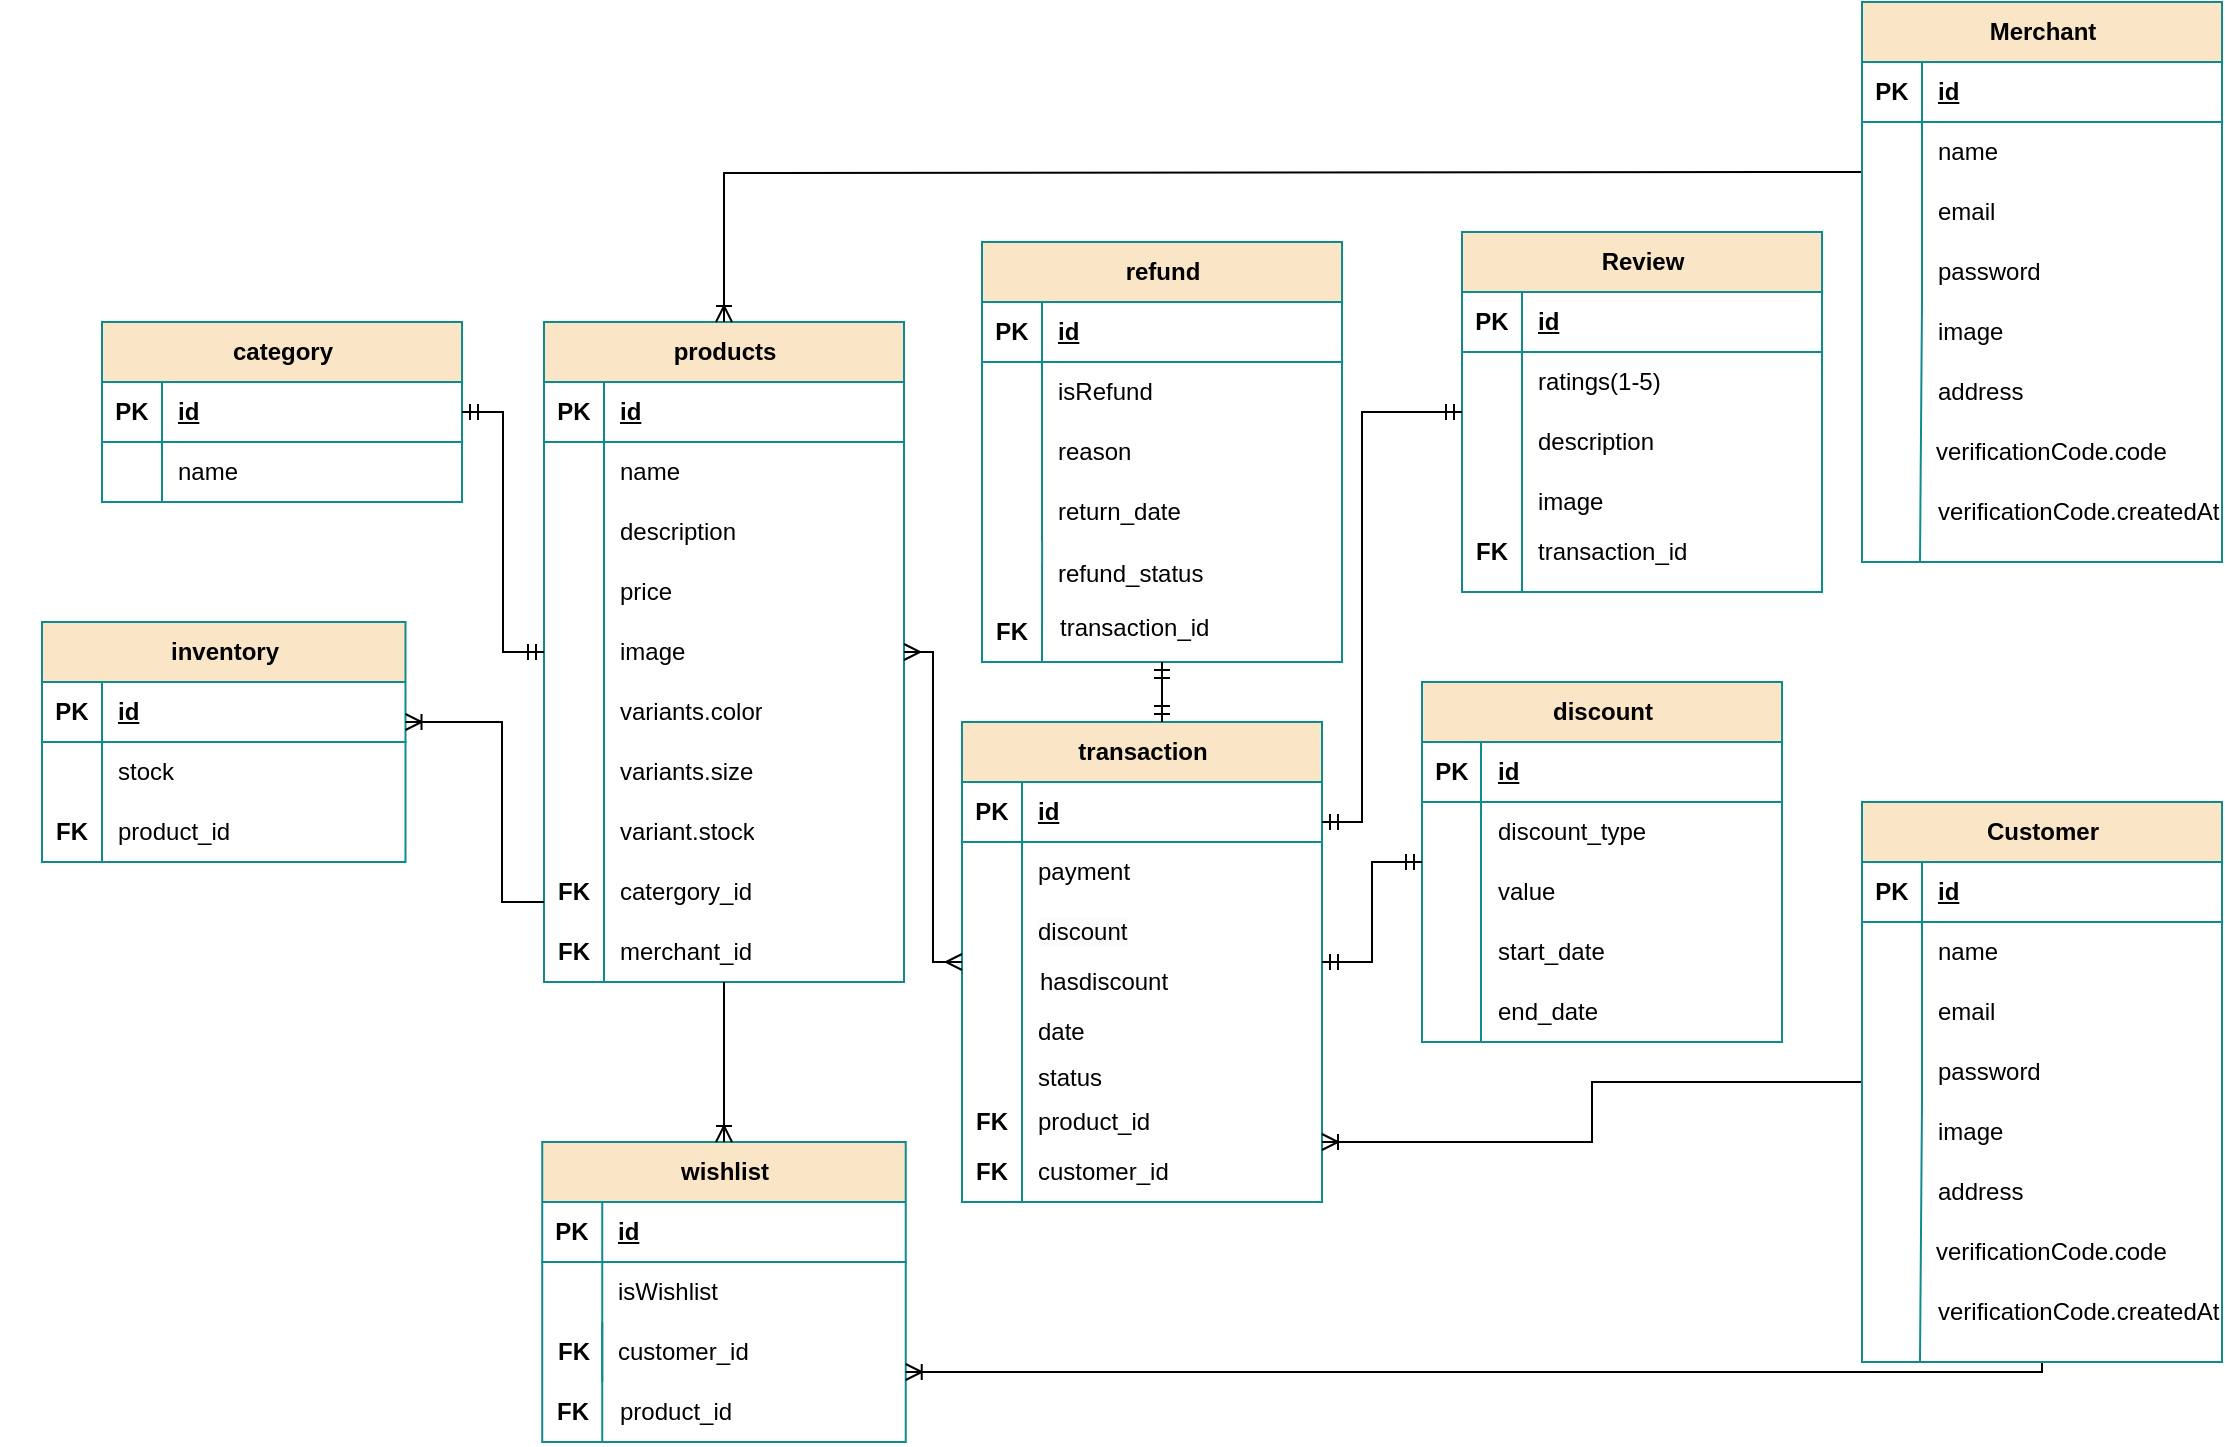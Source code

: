<mxfile version="24.7.10">
  <diagram name="Page-1" id="ACdvJuwPoUPdqKPSAqsL">
    <mxGraphModel dx="2745" dy="3231" grid="1" gridSize="10" guides="1" tooltips="1" connect="1" arrows="1" fold="1" page="1" pageScale="1" pageWidth="850" pageHeight="1100" math="0" shadow="0">
      <root>
        <mxCell id="0" />
        <mxCell id="1" parent="0" />
        <mxCell id="D3214LXX3q9GgsMqndcq-105" value="category" style="shape=table;startSize=30;container=1;collapsible=1;childLayout=tableLayout;fixedRows=1;rowLines=0;fontStyle=1;align=center;resizeLast=1;html=1;labelBackgroundColor=none;fillColor=#FAE5C7;strokeColor=#0F8B8D;fontColor=#000000;" parent="1" vertex="1">
          <mxGeometry x="-660" y="-1390" width="180" height="90" as="geometry">
            <mxRectangle x="245" y="-850" width="70" height="30" as="alternateBounds" />
          </mxGeometry>
        </mxCell>
        <mxCell id="D3214LXX3q9GgsMqndcq-106" value="" style="shape=tableRow;horizontal=0;startSize=0;swimlaneHead=0;swimlaneBody=0;fillColor=none;collapsible=0;dropTarget=0;points=[[0,0.5],[1,0.5]];portConstraint=eastwest;top=0;left=0;right=0;bottom=1;labelBackgroundColor=none;strokeColor=#0F8B8D;fontColor=#000000;" parent="D3214LXX3q9GgsMqndcq-105" vertex="1">
          <mxGeometry y="30" width="180" height="30" as="geometry" />
        </mxCell>
        <mxCell id="D3214LXX3q9GgsMqndcq-107" value="PK" style="shape=partialRectangle;connectable=0;fillColor=none;top=0;left=0;bottom=0;right=0;fontStyle=1;overflow=hidden;whiteSpace=wrap;html=1;labelBackgroundColor=none;strokeColor=#0F8B8D;fontColor=#000000;" parent="D3214LXX3q9GgsMqndcq-106" vertex="1">
          <mxGeometry width="30" height="30" as="geometry">
            <mxRectangle width="30" height="30" as="alternateBounds" />
          </mxGeometry>
        </mxCell>
        <mxCell id="D3214LXX3q9GgsMqndcq-108" value="id" style="shape=partialRectangle;connectable=0;fillColor=none;top=0;left=0;bottom=0;right=0;align=left;spacingLeft=6;fontStyle=5;overflow=hidden;whiteSpace=wrap;html=1;labelBackgroundColor=none;strokeColor=#0F8B8D;fontColor=#000000;" parent="D3214LXX3q9GgsMqndcq-106" vertex="1">
          <mxGeometry x="30" width="150" height="30" as="geometry">
            <mxRectangle width="150" height="30" as="alternateBounds" />
          </mxGeometry>
        </mxCell>
        <mxCell id="D3214LXX3q9GgsMqndcq-109" value="" style="shape=tableRow;horizontal=0;startSize=0;swimlaneHead=0;swimlaneBody=0;fillColor=none;collapsible=0;dropTarget=0;points=[[0,0.5],[1,0.5]];portConstraint=eastwest;top=0;left=0;right=0;bottom=0;labelBackgroundColor=none;strokeColor=#0F8B8D;fontColor=#000000;" parent="D3214LXX3q9GgsMqndcq-105" vertex="1">
          <mxGeometry y="60" width="180" height="30" as="geometry" />
        </mxCell>
        <mxCell id="D3214LXX3q9GgsMqndcq-110" value="" style="shape=partialRectangle;connectable=0;fillColor=none;top=0;left=0;bottom=0;right=0;editable=1;overflow=hidden;whiteSpace=wrap;html=1;labelBackgroundColor=none;strokeColor=#0F8B8D;fontColor=#000000;" parent="D3214LXX3q9GgsMqndcq-109" vertex="1">
          <mxGeometry width="30" height="30" as="geometry">
            <mxRectangle width="30" height="30" as="alternateBounds" />
          </mxGeometry>
        </mxCell>
        <mxCell id="D3214LXX3q9GgsMqndcq-111" value="name" style="shape=partialRectangle;connectable=0;fillColor=none;top=0;left=0;bottom=0;right=0;align=left;spacingLeft=6;overflow=hidden;whiteSpace=wrap;html=1;labelBackgroundColor=none;strokeColor=#0F8B8D;fontColor=#000000;" parent="D3214LXX3q9GgsMqndcq-109" vertex="1">
          <mxGeometry x="30" width="150" height="30" as="geometry">
            <mxRectangle width="150" height="30" as="alternateBounds" />
          </mxGeometry>
        </mxCell>
        <mxCell id="pXed0uvFdKhEAjnHQH5v-3" value="" style="group;labelBackgroundColor=none;fontColor=#000000;" parent="1" vertex="1" connectable="0">
          <mxGeometry x="-439" y="-1390" width="180.75" height="330" as="geometry" />
        </mxCell>
        <mxCell id="D3214LXX3q9GgsMqndcq-85" value="products" style="shape=table;startSize=30;container=1;collapsible=1;childLayout=tableLayout;fixedRows=1;rowLines=0;fontStyle=1;align=center;resizeLast=1;html=1;labelBackgroundColor=none;fillColor=#FAE5C7;strokeColor=#0F8B8D;fontColor=#000000;" parent="pXed0uvFdKhEAjnHQH5v-3" vertex="1">
          <mxGeometry width="180" height="330" as="geometry" />
        </mxCell>
        <mxCell id="D3214LXX3q9GgsMqndcq-86" value="" style="shape=tableRow;horizontal=0;startSize=0;swimlaneHead=0;swimlaneBody=0;fillColor=none;collapsible=0;dropTarget=0;points=[[0,0.5],[1,0.5]];portConstraint=eastwest;top=0;left=0;right=0;bottom=1;labelBackgroundColor=none;strokeColor=#0F8B8D;fontColor=#000000;" parent="D3214LXX3q9GgsMqndcq-85" vertex="1">
          <mxGeometry y="30" width="180" height="30" as="geometry" />
        </mxCell>
        <mxCell id="D3214LXX3q9GgsMqndcq-87" value="PK" style="shape=partialRectangle;connectable=0;fillColor=none;top=0;left=0;bottom=0;right=0;fontStyle=1;overflow=hidden;whiteSpace=wrap;html=1;labelBackgroundColor=none;strokeColor=#0F8B8D;fontColor=#000000;" parent="D3214LXX3q9GgsMqndcq-86" vertex="1">
          <mxGeometry width="30" height="30" as="geometry">
            <mxRectangle width="30" height="30" as="alternateBounds" />
          </mxGeometry>
        </mxCell>
        <mxCell id="D3214LXX3q9GgsMqndcq-88" value="id" style="shape=partialRectangle;connectable=0;fillColor=none;top=0;left=0;bottom=0;right=0;align=left;spacingLeft=6;fontStyle=5;overflow=hidden;whiteSpace=wrap;html=1;labelBackgroundColor=none;strokeColor=#0F8B8D;fontColor=#000000;" parent="D3214LXX3q9GgsMqndcq-86" vertex="1">
          <mxGeometry x="30" width="150" height="30" as="geometry">
            <mxRectangle width="150" height="30" as="alternateBounds" />
          </mxGeometry>
        </mxCell>
        <mxCell id="D3214LXX3q9GgsMqndcq-89" value="" style="shape=tableRow;horizontal=0;startSize=0;swimlaneHead=0;swimlaneBody=0;fillColor=none;collapsible=0;dropTarget=0;points=[[0,0.5],[1,0.5]];portConstraint=eastwest;top=0;left=0;right=0;bottom=0;labelBackgroundColor=none;strokeColor=#0F8B8D;fontColor=#000000;" parent="D3214LXX3q9GgsMqndcq-85" vertex="1">
          <mxGeometry y="60" width="180" height="30" as="geometry" />
        </mxCell>
        <mxCell id="D3214LXX3q9GgsMqndcq-90" value="" style="shape=partialRectangle;connectable=0;fillColor=none;top=0;left=0;bottom=0;right=0;editable=1;overflow=hidden;whiteSpace=wrap;html=1;labelBackgroundColor=none;strokeColor=#0F8B8D;fontColor=#000000;" parent="D3214LXX3q9GgsMqndcq-89" vertex="1">
          <mxGeometry width="30" height="30" as="geometry">
            <mxRectangle width="30" height="30" as="alternateBounds" />
          </mxGeometry>
        </mxCell>
        <mxCell id="D3214LXX3q9GgsMqndcq-91" value="name" style="shape=partialRectangle;connectable=0;fillColor=none;top=0;left=0;bottom=0;right=0;align=left;spacingLeft=6;overflow=hidden;whiteSpace=wrap;html=1;labelBackgroundColor=none;strokeColor=#0F8B8D;fontColor=#000000;" parent="D3214LXX3q9GgsMqndcq-89" vertex="1">
          <mxGeometry x="30" width="150" height="30" as="geometry">
            <mxRectangle width="150" height="30" as="alternateBounds" />
          </mxGeometry>
        </mxCell>
        <mxCell id="D3214LXX3q9GgsMqndcq-92" value="" style="shape=tableRow;horizontal=0;startSize=0;swimlaneHead=0;swimlaneBody=0;fillColor=none;collapsible=0;dropTarget=0;points=[[0,0.5],[1,0.5]];portConstraint=eastwest;top=0;left=0;right=0;bottom=0;labelBackgroundColor=none;strokeColor=#0F8B8D;fontColor=#000000;" parent="D3214LXX3q9GgsMqndcq-85" vertex="1">
          <mxGeometry y="90" width="180" height="30" as="geometry" />
        </mxCell>
        <mxCell id="D3214LXX3q9GgsMqndcq-93" value="" style="shape=partialRectangle;connectable=0;fillColor=none;top=0;left=0;bottom=0;right=0;editable=1;overflow=hidden;whiteSpace=wrap;html=1;labelBackgroundColor=none;strokeColor=#0F8B8D;fontColor=#000000;" parent="D3214LXX3q9GgsMqndcq-92" vertex="1">
          <mxGeometry width="30" height="30" as="geometry">
            <mxRectangle width="30" height="30" as="alternateBounds" />
          </mxGeometry>
        </mxCell>
        <mxCell id="D3214LXX3q9GgsMqndcq-94" value="description" style="shape=partialRectangle;connectable=0;fillColor=none;top=0;left=0;bottom=0;right=0;align=left;spacingLeft=6;overflow=hidden;whiteSpace=wrap;html=1;labelBackgroundColor=none;strokeColor=#0F8B8D;fontColor=#000000;" parent="D3214LXX3q9GgsMqndcq-92" vertex="1">
          <mxGeometry x="30" width="150" height="30" as="geometry">
            <mxRectangle width="150" height="30" as="alternateBounds" />
          </mxGeometry>
        </mxCell>
        <mxCell id="D3214LXX3q9GgsMqndcq-95" value="" style="shape=tableRow;horizontal=0;startSize=0;swimlaneHead=0;swimlaneBody=0;fillColor=none;collapsible=0;dropTarget=0;points=[[0,0.5],[1,0.5]];portConstraint=eastwest;top=0;left=0;right=0;bottom=0;labelBackgroundColor=none;strokeColor=#0F8B8D;fontColor=#000000;" parent="D3214LXX3q9GgsMqndcq-85" vertex="1">
          <mxGeometry y="120" width="180" height="30" as="geometry" />
        </mxCell>
        <mxCell id="D3214LXX3q9GgsMqndcq-96" value="" style="shape=partialRectangle;connectable=0;fillColor=none;top=0;left=0;bottom=0;right=0;editable=1;overflow=hidden;whiteSpace=wrap;html=1;labelBackgroundColor=none;strokeColor=#0F8B8D;fontColor=#000000;" parent="D3214LXX3q9GgsMqndcq-95" vertex="1">
          <mxGeometry width="30" height="30" as="geometry">
            <mxRectangle width="30" height="30" as="alternateBounds" />
          </mxGeometry>
        </mxCell>
        <mxCell id="D3214LXX3q9GgsMqndcq-97" value="price" style="shape=partialRectangle;connectable=0;fillColor=none;top=0;left=0;bottom=0;right=0;align=left;spacingLeft=6;overflow=hidden;whiteSpace=wrap;html=1;labelBackgroundColor=none;strokeColor=#0F8B8D;fontColor=#000000;" parent="D3214LXX3q9GgsMqndcq-95" vertex="1">
          <mxGeometry x="30" width="150" height="30" as="geometry">
            <mxRectangle width="150" height="30" as="alternateBounds" />
          </mxGeometry>
        </mxCell>
        <mxCell id="T2E2Pc3GxvYAOU_zsXnj-61" value="" style="shape=tableRow;horizontal=0;startSize=0;swimlaneHead=0;swimlaneBody=0;fillColor=none;collapsible=0;dropTarget=0;points=[[0,0.5],[1,0.5]];portConstraint=eastwest;top=0;left=0;right=0;bottom=0;fontColor=#000000;" vertex="1" parent="D3214LXX3q9GgsMqndcq-85">
          <mxGeometry y="150" width="180" height="30" as="geometry" />
        </mxCell>
        <mxCell id="T2E2Pc3GxvYAOU_zsXnj-62" value="" style="shape=partialRectangle;connectable=0;fillColor=none;top=0;left=0;bottom=0;right=0;fontStyle=0;overflow=hidden;whiteSpace=wrap;html=1;fontColor=#000000;" vertex="1" parent="T2E2Pc3GxvYAOU_zsXnj-61">
          <mxGeometry width="30" height="30" as="geometry">
            <mxRectangle width="30" height="30" as="alternateBounds" />
          </mxGeometry>
        </mxCell>
        <mxCell id="T2E2Pc3GxvYAOU_zsXnj-63" value="image" style="shape=partialRectangle;connectable=0;fillColor=none;top=0;left=0;bottom=0;right=0;align=left;spacingLeft=6;fontStyle=0;overflow=hidden;whiteSpace=wrap;html=1;fontColor=#000000;" vertex="1" parent="T2E2Pc3GxvYAOU_zsXnj-61">
          <mxGeometry x="30" width="150" height="30" as="geometry">
            <mxRectangle width="150" height="30" as="alternateBounds" />
          </mxGeometry>
        </mxCell>
        <mxCell id="T2E2Pc3GxvYAOU_zsXnj-65" value="" style="shape=tableRow;horizontal=0;startSize=0;swimlaneHead=0;swimlaneBody=0;fillColor=none;collapsible=0;dropTarget=0;points=[[0,0.5],[1,0.5]];portConstraint=eastwest;top=0;left=0;right=0;bottom=0;fontColor=#000000;" vertex="1" parent="D3214LXX3q9GgsMqndcq-85">
          <mxGeometry y="180" width="180" height="30" as="geometry" />
        </mxCell>
        <mxCell id="T2E2Pc3GxvYAOU_zsXnj-66" value="" style="shape=partialRectangle;connectable=0;fillColor=none;top=0;left=0;bottom=0;right=0;fontStyle=0;overflow=hidden;whiteSpace=wrap;html=1;fontColor=#000000;" vertex="1" parent="T2E2Pc3GxvYAOU_zsXnj-65">
          <mxGeometry width="30" height="30" as="geometry">
            <mxRectangle width="30" height="30" as="alternateBounds" />
          </mxGeometry>
        </mxCell>
        <mxCell id="T2E2Pc3GxvYAOU_zsXnj-67" value="&lt;span style=&quot;&quot;&gt;variants.color&lt;/span&gt;" style="shape=partialRectangle;connectable=0;fillColor=none;top=0;left=0;bottom=0;right=0;align=left;spacingLeft=6;fontStyle=0;overflow=hidden;whiteSpace=wrap;html=1;fontColor=#000000;" vertex="1" parent="T2E2Pc3GxvYAOU_zsXnj-65">
          <mxGeometry x="30" width="150" height="30" as="geometry">
            <mxRectangle width="150" height="30" as="alternateBounds" />
          </mxGeometry>
        </mxCell>
        <mxCell id="T2E2Pc3GxvYAOU_zsXnj-70" value="" style="shape=tableRow;horizontal=0;startSize=0;swimlaneHead=0;swimlaneBody=0;fillColor=none;collapsible=0;dropTarget=0;points=[[0,0.5],[1,0.5]];portConstraint=eastwest;top=0;left=0;right=0;bottom=0;fontColor=#000000;" vertex="1" parent="D3214LXX3q9GgsMqndcq-85">
          <mxGeometry y="210" width="180" height="30" as="geometry" />
        </mxCell>
        <mxCell id="T2E2Pc3GxvYAOU_zsXnj-71" value="" style="shape=partialRectangle;connectable=0;fillColor=none;top=0;left=0;bottom=0;right=0;fontStyle=0;overflow=hidden;whiteSpace=wrap;html=1;fontColor=#000000;" vertex="1" parent="T2E2Pc3GxvYAOU_zsXnj-70">
          <mxGeometry width="30" height="30" as="geometry">
            <mxRectangle width="30" height="30" as="alternateBounds" />
          </mxGeometry>
        </mxCell>
        <mxCell id="T2E2Pc3GxvYAOU_zsXnj-72" value="variants.size" style="shape=partialRectangle;connectable=0;fillColor=none;top=0;left=0;bottom=0;right=0;align=left;spacingLeft=6;fontStyle=0;overflow=hidden;whiteSpace=wrap;html=1;fontColor=#000000;" vertex="1" parent="T2E2Pc3GxvYAOU_zsXnj-70">
          <mxGeometry x="30" width="150" height="30" as="geometry">
            <mxRectangle width="150" height="30" as="alternateBounds" />
          </mxGeometry>
        </mxCell>
        <mxCell id="T2E2Pc3GxvYAOU_zsXnj-74" value="" style="shape=tableRow;horizontal=0;startSize=0;swimlaneHead=0;swimlaneBody=0;fillColor=none;collapsible=0;dropTarget=0;points=[[0,0.5],[1,0.5]];portConstraint=eastwest;top=0;left=0;right=0;bottom=0;fontColor=#000000;" vertex="1" parent="D3214LXX3q9GgsMqndcq-85">
          <mxGeometry y="240" width="180" height="30" as="geometry" />
        </mxCell>
        <mxCell id="T2E2Pc3GxvYAOU_zsXnj-75" value="" style="shape=partialRectangle;connectable=0;fillColor=none;top=0;left=0;bottom=0;right=0;fontStyle=0;overflow=hidden;whiteSpace=wrap;html=1;fontColor=#000000;" vertex="1" parent="T2E2Pc3GxvYAOU_zsXnj-74">
          <mxGeometry width="30" height="30" as="geometry">
            <mxRectangle width="30" height="30" as="alternateBounds" />
          </mxGeometry>
        </mxCell>
        <mxCell id="T2E2Pc3GxvYAOU_zsXnj-76" value="variant.stock" style="shape=partialRectangle;connectable=0;fillColor=none;top=0;left=0;bottom=0;right=0;align=left;spacingLeft=6;fontStyle=0;overflow=hidden;whiteSpace=wrap;html=1;fontColor=#000000;" vertex="1" parent="T2E2Pc3GxvYAOU_zsXnj-74">
          <mxGeometry x="30" width="150" height="30" as="geometry">
            <mxRectangle width="150" height="30" as="alternateBounds" />
          </mxGeometry>
        </mxCell>
        <mxCell id="T2E2Pc3GxvYAOU_zsXnj-79" value="" style="shape=tableRow;horizontal=0;startSize=0;swimlaneHead=0;swimlaneBody=0;fillColor=none;collapsible=0;dropTarget=0;points=[[0,0.5],[1,0.5]];portConstraint=eastwest;top=0;left=0;right=0;bottom=0;fontColor=#000000;" vertex="1" parent="D3214LXX3q9GgsMqndcq-85">
          <mxGeometry y="270" width="180" height="30" as="geometry" />
        </mxCell>
        <mxCell id="T2E2Pc3GxvYAOU_zsXnj-80" value="&lt;b&gt;FK&lt;/b&gt;" style="shape=partialRectangle;connectable=0;fillColor=none;top=0;left=0;bottom=0;right=0;fontStyle=0;overflow=hidden;whiteSpace=wrap;html=1;fontColor=#000000;" vertex="1" parent="T2E2Pc3GxvYAOU_zsXnj-79">
          <mxGeometry width="30" height="30" as="geometry">
            <mxRectangle width="30" height="30" as="alternateBounds" />
          </mxGeometry>
        </mxCell>
        <mxCell id="T2E2Pc3GxvYAOU_zsXnj-81" value="catergory_id" style="shape=partialRectangle;connectable=0;fillColor=none;top=0;left=0;bottom=0;right=0;align=left;spacingLeft=6;fontStyle=0;overflow=hidden;whiteSpace=wrap;html=1;fontColor=#000000;" vertex="1" parent="T2E2Pc3GxvYAOU_zsXnj-79">
          <mxGeometry x="30" width="150" height="30" as="geometry">
            <mxRectangle width="150" height="30" as="alternateBounds" />
          </mxGeometry>
        </mxCell>
        <mxCell id="T2E2Pc3GxvYAOU_zsXnj-83" value="" style="shape=tableRow;horizontal=0;startSize=0;swimlaneHead=0;swimlaneBody=0;fillColor=none;collapsible=0;dropTarget=0;points=[[0,0.5],[1,0.5]];portConstraint=eastwest;top=0;left=0;right=0;bottom=0;fontColor=#000000;" vertex="1" parent="D3214LXX3q9GgsMqndcq-85">
          <mxGeometry y="300" width="180" height="30" as="geometry" />
        </mxCell>
        <mxCell id="T2E2Pc3GxvYAOU_zsXnj-84" value="&lt;b&gt;FK&lt;/b&gt;" style="shape=partialRectangle;connectable=0;fillColor=none;top=0;left=0;bottom=0;right=0;fontStyle=0;overflow=hidden;whiteSpace=wrap;html=1;fontColor=#000000;" vertex="1" parent="T2E2Pc3GxvYAOU_zsXnj-83">
          <mxGeometry width="30" height="30" as="geometry">
            <mxRectangle width="30" height="30" as="alternateBounds" />
          </mxGeometry>
        </mxCell>
        <mxCell id="T2E2Pc3GxvYAOU_zsXnj-85" value="merchant_id" style="shape=partialRectangle;connectable=0;fillColor=none;top=0;left=0;bottom=0;right=0;align=left;spacingLeft=6;fontStyle=0;overflow=hidden;whiteSpace=wrap;html=1;fontColor=#000000;" vertex="1" parent="T2E2Pc3GxvYAOU_zsXnj-83">
          <mxGeometry x="30" width="150" height="30" as="geometry">
            <mxRectangle width="150" height="30" as="alternateBounds" />
          </mxGeometry>
        </mxCell>
        <mxCell id="D3214LXX3q9GgsMqndcq-101" value="&amp;nbsp;" style="text;html=1;align=center;verticalAlign=middle;resizable=0;points=[];autosize=1;strokeColor=none;fillColor=none;labelBackgroundColor=none;fontColor=#000000;" parent="pXed0uvFdKhEAjnHQH5v-3" vertex="1">
          <mxGeometry x="144" y="272.8" width="30" height="30" as="geometry" />
        </mxCell>
        <mxCell id="pXed0uvFdKhEAjnHQH5v-45" value="" style="group;labelBackgroundColor=none;fontColor=#000000;" parent="1" vertex="1" connectable="0">
          <mxGeometry x="-230" y="-1190" width="180.5" height="240" as="geometry" />
        </mxCell>
        <mxCell id="D3214LXX3q9GgsMqndcq-203" value="transaction" style="shape=table;startSize=30;container=1;collapsible=1;childLayout=tableLayout;fixedRows=1;rowLines=0;fontStyle=1;align=center;resizeLast=1;html=1;labelBackgroundColor=none;fillColor=#FAE5C7;strokeColor=#0F8B8D;fontColor=#000000;" parent="pXed0uvFdKhEAjnHQH5v-45" vertex="1">
          <mxGeometry width="180" height="240" as="geometry" />
        </mxCell>
        <mxCell id="D3214LXX3q9GgsMqndcq-204" value="" style="shape=tableRow;horizontal=0;startSize=0;swimlaneHead=0;swimlaneBody=0;fillColor=none;collapsible=0;dropTarget=0;points=[[0,0.5],[1,0.5]];portConstraint=eastwest;top=0;left=0;right=0;bottom=1;labelBackgroundColor=none;strokeColor=#0F8B8D;fontColor=#000000;" parent="D3214LXX3q9GgsMqndcq-203" vertex="1">
          <mxGeometry y="30" width="180" height="30" as="geometry" />
        </mxCell>
        <mxCell id="D3214LXX3q9GgsMqndcq-205" value="PK" style="shape=partialRectangle;connectable=0;fillColor=none;top=0;left=0;bottom=0;right=0;fontStyle=1;overflow=hidden;whiteSpace=wrap;html=1;labelBackgroundColor=none;strokeColor=#0F8B8D;fontColor=#000000;" parent="D3214LXX3q9GgsMqndcq-204" vertex="1">
          <mxGeometry width="30" height="30" as="geometry">
            <mxRectangle width="30" height="30" as="alternateBounds" />
          </mxGeometry>
        </mxCell>
        <mxCell id="D3214LXX3q9GgsMqndcq-206" value="id" style="shape=partialRectangle;connectable=0;fillColor=none;top=0;left=0;bottom=0;right=0;align=left;spacingLeft=6;fontStyle=5;overflow=hidden;whiteSpace=wrap;html=1;labelBackgroundColor=none;strokeColor=#0F8B8D;fontColor=#000000;" parent="D3214LXX3q9GgsMqndcq-204" vertex="1">
          <mxGeometry x="30" width="150" height="30" as="geometry">
            <mxRectangle width="150" height="30" as="alternateBounds" />
          </mxGeometry>
        </mxCell>
        <mxCell id="D3214LXX3q9GgsMqndcq-207" value="" style="shape=tableRow;horizontal=0;startSize=0;swimlaneHead=0;swimlaneBody=0;fillColor=none;collapsible=0;dropTarget=0;points=[[0,0.5],[1,0.5]];portConstraint=eastwest;top=0;left=0;right=0;bottom=0;labelBackgroundColor=none;strokeColor=#0F8B8D;fontColor=#000000;" parent="D3214LXX3q9GgsMqndcq-203" vertex="1">
          <mxGeometry y="60" width="180" height="30" as="geometry" />
        </mxCell>
        <mxCell id="D3214LXX3q9GgsMqndcq-208" value="" style="shape=partialRectangle;connectable=0;fillColor=none;top=0;left=0;bottom=0;right=0;editable=1;overflow=hidden;whiteSpace=wrap;html=1;labelBackgroundColor=none;strokeColor=#0F8B8D;fontColor=#000000;" parent="D3214LXX3q9GgsMqndcq-207" vertex="1">
          <mxGeometry width="30" height="30" as="geometry">
            <mxRectangle width="30" height="30" as="alternateBounds" />
          </mxGeometry>
        </mxCell>
        <mxCell id="D3214LXX3q9GgsMqndcq-209" value="&lt;font style=&quot;font-size: 12px;&quot;&gt;payment&lt;/font&gt;" style="shape=partialRectangle;connectable=0;fillColor=none;top=0;left=0;bottom=0;right=0;align=left;spacingLeft=6;overflow=hidden;whiteSpace=wrap;html=1;labelBackgroundColor=none;strokeColor=#0F8B8D;fontColor=#000000;" parent="D3214LXX3q9GgsMqndcq-207" vertex="1">
          <mxGeometry x="30" width="150" height="30" as="geometry">
            <mxRectangle width="150" height="30" as="alternateBounds" />
          </mxGeometry>
        </mxCell>
        <mxCell id="D3214LXX3q9GgsMqndcq-210" value="" style="shape=tableRow;horizontal=0;startSize=0;swimlaneHead=0;swimlaneBody=0;fillColor=none;collapsible=0;dropTarget=0;points=[[0,0.5],[1,0.5]];portConstraint=eastwest;top=0;left=0;right=0;bottom=0;labelBackgroundColor=none;strokeColor=#0F8B8D;fontColor=#000000;" parent="D3214LXX3q9GgsMqndcq-203" vertex="1">
          <mxGeometry y="90" width="180" height="30" as="geometry" />
        </mxCell>
        <mxCell id="D3214LXX3q9GgsMqndcq-211" value="" style="shape=partialRectangle;connectable=0;fillColor=none;top=0;left=0;bottom=0;right=0;editable=1;overflow=hidden;whiteSpace=wrap;html=1;labelBackgroundColor=none;strokeColor=#0F8B8D;fontColor=#000000;" parent="D3214LXX3q9GgsMqndcq-210" vertex="1">
          <mxGeometry width="30" height="30" as="geometry">
            <mxRectangle width="30" height="30" as="alternateBounds" />
          </mxGeometry>
        </mxCell>
        <mxCell id="D3214LXX3q9GgsMqndcq-212" value="&lt;span style=&quot;font-family: Helvetica; font-size: 12px; font-style: normal; font-variant-ligatures: normal; font-variant-caps: normal; font-weight: 400; letter-spacing: normal; orphans: 2; text-align: left; text-indent: 0px; text-transform: none; widows: 2; word-spacing: 0px; -webkit-text-stroke-width: 0px; background-color: rgb(251, 251, 251); text-decoration-thickness: initial; text-decoration-style: initial; text-decoration-color: initial; float: none; display: inline !important;&quot;&gt;discount&lt;/span&gt;" style="shape=partialRectangle;connectable=0;fillColor=none;top=0;left=0;bottom=0;right=0;align=left;spacingLeft=6;overflow=hidden;whiteSpace=wrap;html=1;labelBackgroundColor=none;strokeColor=#0F8B8D;fontColor=#000000;" parent="D3214LXX3q9GgsMqndcq-210" vertex="1">
          <mxGeometry x="30" width="150" height="30" as="geometry">
            <mxRectangle width="150" height="30" as="alternateBounds" />
          </mxGeometry>
        </mxCell>
        <mxCell id="D3214LXX3q9GgsMqndcq-213" value="" style="shape=tableRow;horizontal=0;startSize=0;swimlaneHead=0;swimlaneBody=0;fillColor=none;collapsible=0;dropTarget=0;points=[[0,0.5],[1,0.5]];portConstraint=eastwest;top=0;left=0;right=0;bottom=0;labelBackgroundColor=none;strokeColor=#0F8B8D;fontColor=#000000;" parent="D3214LXX3q9GgsMqndcq-203" vertex="1">
          <mxGeometry y="120" width="180" height="30" as="geometry" />
        </mxCell>
        <mxCell id="D3214LXX3q9GgsMqndcq-214" value="" style="shape=partialRectangle;connectable=0;fillColor=none;top=0;left=0;bottom=0;right=0;editable=1;overflow=hidden;whiteSpace=wrap;html=1;labelBackgroundColor=none;strokeColor=#0F8B8D;fontColor=#000000;" parent="D3214LXX3q9GgsMqndcq-213" vertex="1">
          <mxGeometry width="30" height="30" as="geometry">
            <mxRectangle width="30" height="30" as="alternateBounds" />
          </mxGeometry>
        </mxCell>
        <mxCell id="D3214LXX3q9GgsMqndcq-215" value="&lt;span style=&quot;font-size: 7.9px;&quot;&gt;&lt;b&gt;&amp;nbsp;&lt;/b&gt;&lt;/span&gt;" style="shape=partialRectangle;connectable=0;fillColor=none;top=0;left=0;bottom=0;right=0;align=left;spacingLeft=6;overflow=hidden;whiteSpace=wrap;html=1;labelBackgroundColor=none;strokeColor=#0F8B8D;fontColor=#000000;" parent="D3214LXX3q9GgsMqndcq-213" vertex="1">
          <mxGeometry x="30" width="150" height="30" as="geometry">
            <mxRectangle width="150" height="30" as="alternateBounds" />
          </mxGeometry>
        </mxCell>
        <mxCell id="D3214LXX3q9GgsMqndcq-216" value="hasdiscount" style="shape=partialRectangle;connectable=0;fillColor=none;top=0;left=0;bottom=0;right=0;align=left;spacingLeft=6;overflow=hidden;whiteSpace=wrap;html=1;labelBackgroundColor=none;strokeColor=#0F8B8D;fontColor=#000000;" parent="pXed0uvFdKhEAjnHQH5v-45" vertex="1">
          <mxGeometry x="30.5" y="115" width="150" height="30" as="geometry">
            <mxRectangle width="150" height="30" as="alternateBounds" />
          </mxGeometry>
        </mxCell>
        <mxCell id="D3214LXX3q9GgsMqndcq-220" value="&lt;span style=&quot;border-color: var(--border-color);&quot;&gt;date&lt;/span&gt;" style="shape=partialRectangle;connectable=0;fillColor=none;top=0;left=0;bottom=0;right=0;align=left;spacingLeft=6;overflow=hidden;whiteSpace=wrap;html=1;labelBackgroundColor=none;strokeColor=#0F8B8D;fontColor=#000000;" parent="pXed0uvFdKhEAjnHQH5v-45" vertex="1">
          <mxGeometry x="30" y="140" width="150" height="30" as="geometry">
            <mxRectangle width="150" height="30" as="alternateBounds" />
          </mxGeometry>
        </mxCell>
        <mxCell id="D3214LXX3q9GgsMqndcq-221" value="product_id" style="shape=partialRectangle;connectable=0;fillColor=none;top=0;left=0;bottom=0;right=0;align=left;spacingLeft=6;overflow=hidden;whiteSpace=wrap;html=1;labelBackgroundColor=none;strokeColor=#0F8B8D;fontColor=#000000;" parent="pXed0uvFdKhEAjnHQH5v-45" vertex="1">
          <mxGeometry x="30" y="185" width="150" height="30" as="geometry">
            <mxRectangle width="150" height="30" as="alternateBounds" />
          </mxGeometry>
        </mxCell>
        <mxCell id="D3214LXX3q9GgsMqndcq-222" value="customer_id" style="shape=partialRectangle;connectable=0;fillColor=none;top=0;left=0;bottom=0;right=0;align=left;spacingLeft=6;overflow=hidden;whiteSpace=wrap;html=1;labelBackgroundColor=none;strokeColor=#0F8B8D;fontColor=#000000;" parent="pXed0uvFdKhEAjnHQH5v-45" vertex="1">
          <mxGeometry x="30" y="210" width="150" height="30" as="geometry">
            <mxRectangle width="150" height="30" as="alternateBounds" />
          </mxGeometry>
        </mxCell>
        <mxCell id="D3214LXX3q9GgsMqndcq-226" value="" style="endArrow=none;html=1;rounded=0;labelBackgroundColor=none;strokeColor=#0f8b8d;fontColor=#000000;" parent="pXed0uvFdKhEAjnHQH5v-45" edge="1">
          <mxGeometry relative="1" as="geometry">
            <mxPoint x="30" y="149.79" as="sourcePoint" />
            <mxPoint x="30" y="240" as="targetPoint" />
          </mxGeometry>
        </mxCell>
        <mxCell id="D3214LXX3q9GgsMqndcq-229" value="FK" style="shape=partialRectangle;connectable=0;fillColor=none;top=0;left=0;bottom=0;right=0;fontStyle=1;overflow=hidden;whiteSpace=wrap;html=1;labelBackgroundColor=none;strokeColor=#0F8B8D;fontColor=#000000;" parent="pXed0uvFdKhEAjnHQH5v-45" vertex="1">
          <mxGeometry y="185" width="30" height="30" as="geometry">
            <mxRectangle width="30" height="30" as="alternateBounds" />
          </mxGeometry>
        </mxCell>
        <mxCell id="D3214LXX3q9GgsMqndcq-230" value="FK" style="shape=partialRectangle;connectable=0;fillColor=none;top=0;left=0;bottom=0;right=0;fontStyle=1;overflow=hidden;whiteSpace=wrap;html=1;labelBackgroundColor=none;strokeColor=#0F8B8D;fontColor=#000000;" parent="pXed0uvFdKhEAjnHQH5v-45" vertex="1">
          <mxGeometry y="210" width="30" height="30" as="geometry">
            <mxRectangle width="30" height="30" as="alternateBounds" />
          </mxGeometry>
        </mxCell>
        <mxCell id="D3214LXX3q9GgsMqndcq-247" value="&lt;span style=&quot;border-color: var(--border-color);&quot;&gt;status&lt;/span&gt;" style="shape=partialRectangle;connectable=0;fillColor=none;top=0;left=0;bottom=0;right=0;align=left;spacingLeft=6;overflow=hidden;whiteSpace=wrap;html=1;labelBackgroundColor=none;strokeColor=#0F8B8D;fontColor=#000000;" parent="pXed0uvFdKhEAjnHQH5v-45" vertex="1">
          <mxGeometry x="30" y="163" width="150" height="30" as="geometry">
            <mxRectangle width="150" height="30" as="alternateBounds" />
          </mxGeometry>
        </mxCell>
        <mxCell id="pXed0uvFdKhEAjnHQH5v-46" value="" style="group;labelBackgroundColor=none;fontColor=#000000;" parent="1" vertex="1" connectable="0">
          <mxGeometry x="-220" y="-1430" width="181" height="210" as="geometry" />
        </mxCell>
        <mxCell id="D3214LXX3q9GgsMqndcq-231" value="" style="shape=partialRectangle;connectable=0;fillColor=none;top=0;left=0;bottom=0;right=0;align=left;spacingLeft=6;overflow=hidden;whiteSpace=wrap;html=1;labelBackgroundColor=none;strokeColor=#0F8B8D;fontColor=#000000;" parent="pXed0uvFdKhEAjnHQH5v-46" vertex="1">
          <mxGeometry x="30" y="150" width="150" height="30" as="geometry">
            <mxRectangle width="150" height="30" as="alternateBounds" />
          </mxGeometry>
        </mxCell>
        <mxCell id="D3214LXX3q9GgsMqndcq-232" value="refund" style="shape=table;startSize=30;container=1;collapsible=1;childLayout=tableLayout;fixedRows=1;rowLines=0;fontStyle=1;align=center;resizeLast=1;html=1;labelBackgroundColor=none;fillColor=#FAE5C7;strokeColor=#0F8B8D;fontColor=#000000;" parent="pXed0uvFdKhEAjnHQH5v-46" vertex="1">
          <mxGeometry width="180" height="210" as="geometry" />
        </mxCell>
        <mxCell id="D3214LXX3q9GgsMqndcq-233" value="" style="shape=tableRow;horizontal=0;startSize=0;swimlaneHead=0;swimlaneBody=0;fillColor=none;collapsible=0;dropTarget=0;points=[[0,0.5],[1,0.5]];portConstraint=eastwest;top=0;left=0;right=0;bottom=1;labelBackgroundColor=none;strokeColor=#0F8B8D;fontColor=#000000;" parent="D3214LXX3q9GgsMqndcq-232" vertex="1">
          <mxGeometry y="30" width="180" height="30" as="geometry" />
        </mxCell>
        <mxCell id="D3214LXX3q9GgsMqndcq-234" value="PK" style="shape=partialRectangle;connectable=0;fillColor=none;top=0;left=0;bottom=0;right=0;fontStyle=1;overflow=hidden;whiteSpace=wrap;html=1;labelBackgroundColor=none;strokeColor=#0F8B8D;fontColor=#000000;" parent="D3214LXX3q9GgsMqndcq-233" vertex="1">
          <mxGeometry width="30" height="30" as="geometry">
            <mxRectangle width="30" height="30" as="alternateBounds" />
          </mxGeometry>
        </mxCell>
        <mxCell id="D3214LXX3q9GgsMqndcq-235" value="id" style="shape=partialRectangle;connectable=0;fillColor=none;top=0;left=0;bottom=0;right=0;align=left;spacingLeft=6;fontStyle=5;overflow=hidden;whiteSpace=wrap;html=1;labelBackgroundColor=none;strokeColor=#0F8B8D;fontColor=#000000;" parent="D3214LXX3q9GgsMqndcq-233" vertex="1">
          <mxGeometry x="30" width="150" height="30" as="geometry">
            <mxRectangle width="150" height="30" as="alternateBounds" />
          </mxGeometry>
        </mxCell>
        <mxCell id="D3214LXX3q9GgsMqndcq-236" value="" style="shape=tableRow;horizontal=0;startSize=0;swimlaneHead=0;swimlaneBody=0;fillColor=none;collapsible=0;dropTarget=0;points=[[0,0.5],[1,0.5]];portConstraint=eastwest;top=0;left=0;right=0;bottom=0;labelBackgroundColor=none;strokeColor=#0F8B8D;fontColor=#000000;" parent="D3214LXX3q9GgsMqndcq-232" vertex="1">
          <mxGeometry y="60" width="180" height="30" as="geometry" />
        </mxCell>
        <mxCell id="D3214LXX3q9GgsMqndcq-237" value="" style="shape=partialRectangle;connectable=0;fillColor=none;top=0;left=0;bottom=0;right=0;editable=1;overflow=hidden;whiteSpace=wrap;html=1;labelBackgroundColor=none;strokeColor=#0F8B8D;fontColor=#000000;" parent="D3214LXX3q9GgsMqndcq-236" vertex="1">
          <mxGeometry width="30" height="30" as="geometry">
            <mxRectangle width="30" height="30" as="alternateBounds" />
          </mxGeometry>
        </mxCell>
        <mxCell id="D3214LXX3q9GgsMqndcq-238" value="&lt;font style=&quot;font-size: 12px;&quot;&gt;isRefund&lt;/font&gt;" style="shape=partialRectangle;connectable=0;fillColor=none;top=0;left=0;bottom=0;right=0;align=left;spacingLeft=6;overflow=hidden;whiteSpace=wrap;html=1;labelBackgroundColor=none;strokeColor=#0F8B8D;fontColor=#000000;" parent="D3214LXX3q9GgsMqndcq-236" vertex="1">
          <mxGeometry x="30" width="150" height="30" as="geometry">
            <mxRectangle width="150" height="30" as="alternateBounds" />
          </mxGeometry>
        </mxCell>
        <mxCell id="D3214LXX3q9GgsMqndcq-239" value="" style="shape=tableRow;horizontal=0;startSize=0;swimlaneHead=0;swimlaneBody=0;fillColor=none;collapsible=0;dropTarget=0;points=[[0,0.5],[1,0.5]];portConstraint=eastwest;top=0;left=0;right=0;bottom=0;labelBackgroundColor=none;strokeColor=#0F8B8D;fontColor=#000000;" parent="D3214LXX3q9GgsMqndcq-232" vertex="1">
          <mxGeometry y="90" width="180" height="30" as="geometry" />
        </mxCell>
        <mxCell id="D3214LXX3q9GgsMqndcq-240" value="" style="shape=partialRectangle;connectable=0;fillColor=none;top=0;left=0;bottom=0;right=0;editable=1;overflow=hidden;whiteSpace=wrap;html=1;labelBackgroundColor=none;strokeColor=#0F8B8D;fontColor=#000000;" parent="D3214LXX3q9GgsMqndcq-239" vertex="1">
          <mxGeometry width="30" height="30" as="geometry">
            <mxRectangle width="30" height="30" as="alternateBounds" />
          </mxGeometry>
        </mxCell>
        <mxCell id="D3214LXX3q9GgsMqndcq-241" value="reason" style="shape=partialRectangle;connectable=0;fillColor=none;top=0;left=0;bottom=0;right=0;align=left;spacingLeft=6;overflow=hidden;whiteSpace=wrap;html=1;labelBackgroundColor=none;strokeColor=#0F8B8D;fontColor=#000000;" parent="D3214LXX3q9GgsMqndcq-239" vertex="1">
          <mxGeometry x="30" width="150" height="30" as="geometry">
            <mxRectangle width="150" height="30" as="alternateBounds" />
          </mxGeometry>
        </mxCell>
        <mxCell id="D3214LXX3q9GgsMqndcq-242" value="" style="shape=tableRow;horizontal=0;startSize=0;swimlaneHead=0;swimlaneBody=0;fillColor=none;collapsible=0;dropTarget=0;points=[[0,0.5],[1,0.5]];portConstraint=eastwest;top=0;left=0;right=0;bottom=0;labelBackgroundColor=none;strokeColor=#0F8B8D;fontColor=#000000;" parent="D3214LXX3q9GgsMqndcq-232" vertex="1">
          <mxGeometry y="120" width="180" height="30" as="geometry" />
        </mxCell>
        <mxCell id="D3214LXX3q9GgsMqndcq-243" value="" style="shape=partialRectangle;connectable=0;fillColor=none;top=0;left=0;bottom=0;right=0;editable=1;overflow=hidden;whiteSpace=wrap;html=1;labelBackgroundColor=none;strokeColor=#0F8B8D;fontColor=#000000;" parent="D3214LXX3q9GgsMqndcq-242" vertex="1">
          <mxGeometry width="30" height="30" as="geometry">
            <mxRectangle width="30" height="30" as="alternateBounds" />
          </mxGeometry>
        </mxCell>
        <mxCell id="D3214LXX3q9GgsMqndcq-244" value="return_date" style="shape=partialRectangle;connectable=0;fillColor=none;top=0;left=0;bottom=0;right=0;align=left;spacingLeft=6;overflow=hidden;whiteSpace=wrap;html=1;labelBackgroundColor=none;strokeColor=#0F8B8D;fontColor=#000000;" parent="D3214LXX3q9GgsMqndcq-242" vertex="1">
          <mxGeometry x="30" width="150" height="30" as="geometry">
            <mxRectangle width="150" height="30" as="alternateBounds" />
          </mxGeometry>
        </mxCell>
        <mxCell id="D3214LXX3q9GgsMqndcq-245" value="" style="endArrow=none;html=1;rounded=0;exitX=0.167;exitY=0.986;exitDx=0;exitDy=0;exitPerimeter=0;labelBackgroundColor=none;strokeColor=#0f8b8d;fontColor=#000000;" parent="pXed0uvFdKhEAjnHQH5v-46" edge="1">
          <mxGeometry relative="1" as="geometry">
            <mxPoint x="30.06" y="149.58" as="sourcePoint" />
            <mxPoint x="30" y="210" as="targetPoint" />
          </mxGeometry>
        </mxCell>
        <mxCell id="D3214LXX3q9GgsMqndcq-246" value="&lt;span style=&quot;border-color: var(--border-color);&quot;&gt;&lt;font style=&quot;font-size: 12px;&quot;&gt;refund_status&lt;br&gt;&lt;/font&gt;&lt;/span&gt;" style="shape=partialRectangle;connectable=0;fillColor=none;top=0;left=0;bottom=0;right=0;align=left;spacingLeft=6;overflow=hidden;whiteSpace=wrap;html=1;labelBackgroundColor=none;strokeColor=#0F8B8D;fontColor=#000000;" parent="pXed0uvFdKhEAjnHQH5v-46" vertex="1">
          <mxGeometry x="30" y="153" width="151" height="25" as="geometry">
            <mxRectangle width="150" height="30" as="alternateBounds" />
          </mxGeometry>
        </mxCell>
        <mxCell id="D3214LXX3q9GgsMqndcq-248" value="&lt;span style=&quot;border-color: var(--border-color);&quot;&gt;&lt;font style=&quot;font-size: 12px;&quot;&gt;transaction_id&lt;br&gt;&lt;/font&gt;&lt;/span&gt;" style="shape=partialRectangle;connectable=0;fillColor=none;top=0;left=0;bottom=0;right=0;align=left;spacingLeft=6;overflow=hidden;whiteSpace=wrap;html=1;labelBackgroundColor=none;strokeColor=#0F8B8D;fontColor=#000000;" parent="pXed0uvFdKhEAjnHQH5v-46" vertex="1">
          <mxGeometry x="30.5" y="180" width="150" height="25" as="geometry">
            <mxRectangle width="150" height="30" as="alternateBounds" />
          </mxGeometry>
        </mxCell>
        <mxCell id="D3214LXX3q9GgsMqndcq-249" value="FK" style="shape=partialRectangle;connectable=0;fillColor=none;top=0;left=0;bottom=0;right=0;fontStyle=1;overflow=hidden;whiteSpace=wrap;html=1;labelBackgroundColor=none;strokeColor=#0F8B8D;fontColor=#000000;" parent="pXed0uvFdKhEAjnHQH5v-46" vertex="1">
          <mxGeometry y="180" width="30" height="30" as="geometry">
            <mxRectangle width="30" height="30" as="alternateBounds" />
          </mxGeometry>
        </mxCell>
        <mxCell id="pXed0uvFdKhEAjnHQH5v-47" value="" style="group;labelBackgroundColor=none;fontColor=#000000;" parent="1" vertex="1" connectable="0">
          <mxGeometry x="20" y="-1435" width="180" height="180" as="geometry" />
        </mxCell>
        <mxCell id="D3214LXX3q9GgsMqndcq-263" value="Review" style="shape=table;startSize=30;container=1;collapsible=1;childLayout=tableLayout;fixedRows=1;rowLines=0;fontStyle=1;align=center;resizeLast=1;html=1;labelBackgroundColor=none;fillColor=#FAE5C7;strokeColor=#0F8B8D;fontColor=#000000;" parent="pXed0uvFdKhEAjnHQH5v-47" vertex="1">
          <mxGeometry width="180" height="180" as="geometry" />
        </mxCell>
        <mxCell id="D3214LXX3q9GgsMqndcq-264" value="" style="shape=tableRow;horizontal=0;startSize=0;swimlaneHead=0;swimlaneBody=0;fillColor=none;collapsible=0;dropTarget=0;points=[[0,0.5],[1,0.5]];portConstraint=eastwest;top=0;left=0;right=0;bottom=1;labelBackgroundColor=none;strokeColor=#0F8B8D;fontColor=#000000;" parent="D3214LXX3q9GgsMqndcq-263" vertex="1">
          <mxGeometry y="30" width="180" height="30" as="geometry" />
        </mxCell>
        <mxCell id="D3214LXX3q9GgsMqndcq-265" value="PK" style="shape=partialRectangle;connectable=0;fillColor=none;top=0;left=0;bottom=0;right=0;fontStyle=1;overflow=hidden;whiteSpace=wrap;html=1;labelBackgroundColor=none;strokeColor=#0F8B8D;fontColor=#000000;" parent="D3214LXX3q9GgsMqndcq-264" vertex="1">
          <mxGeometry width="30" height="30" as="geometry">
            <mxRectangle width="30" height="30" as="alternateBounds" />
          </mxGeometry>
        </mxCell>
        <mxCell id="D3214LXX3q9GgsMqndcq-266" value="id" style="shape=partialRectangle;connectable=0;fillColor=none;top=0;left=0;bottom=0;right=0;align=left;spacingLeft=6;fontStyle=5;overflow=hidden;whiteSpace=wrap;html=1;labelBackgroundColor=none;strokeColor=#0F8B8D;fontColor=#000000;" parent="D3214LXX3q9GgsMqndcq-264" vertex="1">
          <mxGeometry x="30" width="150" height="30" as="geometry">
            <mxRectangle width="150" height="30" as="alternateBounds" />
          </mxGeometry>
        </mxCell>
        <mxCell id="D3214LXX3q9GgsMqndcq-267" value="" style="shape=tableRow;horizontal=0;startSize=0;swimlaneHead=0;swimlaneBody=0;fillColor=none;collapsible=0;dropTarget=0;points=[[0,0.5],[1,0.5]];portConstraint=eastwest;top=0;left=0;right=0;bottom=0;labelBackgroundColor=none;strokeColor=#0F8B8D;fontColor=#000000;" parent="D3214LXX3q9GgsMqndcq-263" vertex="1">
          <mxGeometry y="60" width="180" height="30" as="geometry" />
        </mxCell>
        <mxCell id="D3214LXX3q9GgsMqndcq-268" value="" style="shape=partialRectangle;connectable=0;fillColor=none;top=0;left=0;bottom=0;right=0;editable=1;overflow=hidden;whiteSpace=wrap;html=1;labelBackgroundColor=none;strokeColor=#0F8B8D;fontColor=#000000;" parent="D3214LXX3q9GgsMqndcq-267" vertex="1">
          <mxGeometry width="30" height="30" as="geometry">
            <mxRectangle width="30" height="30" as="alternateBounds" />
          </mxGeometry>
        </mxCell>
        <mxCell id="D3214LXX3q9GgsMqndcq-269" value="ratings(1-5)" style="shape=partialRectangle;connectable=0;fillColor=none;top=0;left=0;bottom=0;right=0;align=left;spacingLeft=6;overflow=hidden;whiteSpace=wrap;html=1;labelBackgroundColor=none;strokeColor=#0F8B8D;fontColor=#000000;" parent="D3214LXX3q9GgsMqndcq-267" vertex="1">
          <mxGeometry x="30" width="150" height="30" as="geometry">
            <mxRectangle width="150" height="30" as="alternateBounds" />
          </mxGeometry>
        </mxCell>
        <mxCell id="D3214LXX3q9GgsMqndcq-270" value="" style="shape=tableRow;horizontal=0;startSize=0;swimlaneHead=0;swimlaneBody=0;fillColor=none;collapsible=0;dropTarget=0;points=[[0,0.5],[1,0.5]];portConstraint=eastwest;top=0;left=0;right=0;bottom=0;labelBackgroundColor=none;strokeColor=#0F8B8D;fontColor=#000000;" parent="D3214LXX3q9GgsMqndcq-263" vertex="1">
          <mxGeometry y="90" width="180" height="30" as="geometry" />
        </mxCell>
        <mxCell id="D3214LXX3q9GgsMqndcq-271" value="" style="shape=partialRectangle;connectable=0;fillColor=none;top=0;left=0;bottom=0;right=0;editable=1;overflow=hidden;whiteSpace=wrap;html=1;labelBackgroundColor=none;strokeColor=#0F8B8D;fontColor=#000000;" parent="D3214LXX3q9GgsMqndcq-270" vertex="1">
          <mxGeometry width="30" height="30" as="geometry">
            <mxRectangle width="30" height="30" as="alternateBounds" />
          </mxGeometry>
        </mxCell>
        <mxCell id="D3214LXX3q9GgsMqndcq-272" value="description" style="shape=partialRectangle;connectable=0;fillColor=none;top=0;left=0;bottom=0;right=0;align=left;spacingLeft=6;overflow=hidden;whiteSpace=wrap;html=1;labelBackgroundColor=none;strokeColor=#0F8B8D;fontColor=#000000;" parent="D3214LXX3q9GgsMqndcq-270" vertex="1">
          <mxGeometry x="30" width="150" height="30" as="geometry">
            <mxRectangle width="150" height="30" as="alternateBounds" />
          </mxGeometry>
        </mxCell>
        <mxCell id="D3214LXX3q9GgsMqndcq-273" value="" style="shape=tableRow;horizontal=0;startSize=0;swimlaneHead=0;swimlaneBody=0;fillColor=none;collapsible=0;dropTarget=0;points=[[0,0.5],[1,0.5]];portConstraint=eastwest;top=0;left=0;right=0;bottom=0;labelBackgroundColor=none;strokeColor=#0F8B8D;fontColor=#000000;" parent="D3214LXX3q9GgsMqndcq-263" vertex="1">
          <mxGeometry y="120" width="180" height="30" as="geometry" />
        </mxCell>
        <mxCell id="D3214LXX3q9GgsMqndcq-274" value="" style="shape=partialRectangle;connectable=0;fillColor=none;top=0;left=0;bottom=0;right=0;editable=1;overflow=hidden;whiteSpace=wrap;html=1;labelBackgroundColor=none;strokeColor=#0F8B8D;fontColor=#000000;" parent="D3214LXX3q9GgsMqndcq-273" vertex="1">
          <mxGeometry width="30" height="30" as="geometry">
            <mxRectangle width="30" height="30" as="alternateBounds" />
          </mxGeometry>
        </mxCell>
        <mxCell id="D3214LXX3q9GgsMqndcq-275" value="" style="shape=partialRectangle;connectable=0;fillColor=none;top=0;left=0;bottom=0;right=0;align=left;spacingLeft=6;overflow=hidden;whiteSpace=wrap;html=1;labelBackgroundColor=none;strokeColor=#0F8B8D;fontColor=#000000;" parent="D3214LXX3q9GgsMqndcq-273" vertex="1">
          <mxGeometry x="30" width="150" height="30" as="geometry">
            <mxRectangle width="150" height="30" as="alternateBounds" />
          </mxGeometry>
        </mxCell>
        <mxCell id="D3214LXX3q9GgsMqndcq-276" value="" style="endArrow=none;html=1;rounded=0;labelBackgroundColor=none;strokeColor=#0f8b8d;fontColor=#000000;" parent="pXed0uvFdKhEAjnHQH5v-47" edge="1">
          <mxGeometry relative="1" as="geometry">
            <mxPoint x="30" y="150" as="sourcePoint" />
            <mxPoint x="30" y="180" as="targetPoint" />
          </mxGeometry>
        </mxCell>
        <mxCell id="D3214LXX3q9GgsMqndcq-277" value="transaction_id" style="shape=partialRectangle;connectable=0;fillColor=none;top=0;left=0;bottom=0;right=0;align=left;spacingLeft=6;overflow=hidden;whiteSpace=wrap;html=1;labelBackgroundColor=none;strokeColor=#0F8B8D;fontColor=#000000;" parent="pXed0uvFdKhEAjnHQH5v-47" vertex="1">
          <mxGeometry x="30" y="145" width="150" height="30" as="geometry">
            <mxRectangle width="150" height="30" as="alternateBounds" />
          </mxGeometry>
        </mxCell>
        <mxCell id="D3214LXX3q9GgsMqndcq-278" value="FK" style="shape=partialRectangle;connectable=0;fillColor=none;top=0;left=0;bottom=0;right=0;fontStyle=1;overflow=hidden;whiteSpace=wrap;html=1;labelBackgroundColor=none;strokeColor=#0F8B8D;fontColor=#000000;" parent="pXed0uvFdKhEAjnHQH5v-47" vertex="1">
          <mxGeometry y="145" width="30" height="30" as="geometry">
            <mxRectangle width="30" height="30" as="alternateBounds" />
          </mxGeometry>
        </mxCell>
        <mxCell id="D3214LXX3q9GgsMqndcq-279" value="image" style="shape=partialRectangle;connectable=0;fillColor=none;top=0;left=0;bottom=0;right=0;align=left;spacingLeft=6;overflow=hidden;whiteSpace=wrap;html=1;labelBackgroundColor=none;strokeColor=#0F8B8D;fontColor=#000000;" parent="pXed0uvFdKhEAjnHQH5v-47" vertex="1">
          <mxGeometry x="30" y="120" width="150" height="30" as="geometry">
            <mxRectangle width="150" height="30" as="alternateBounds" />
          </mxGeometry>
        </mxCell>
        <mxCell id="pXed0uvFdKhEAjnHQH5v-48" value="" style="group;labelBackgroundColor=none;fontColor=#000000;" parent="1" vertex="1" connectable="0">
          <mxGeometry x="-439.88" y="-980" width="181.75" height="150" as="geometry" />
        </mxCell>
        <mxCell id="D3214LXX3q9GgsMqndcq-112" value="wishlist" style="shape=table;startSize=30;container=1;collapsible=1;childLayout=tableLayout;fixedRows=1;rowLines=0;fontStyle=1;align=center;resizeLast=1;html=1;labelBackgroundColor=none;fillColor=#FAE5C7;strokeColor=#0F8B8D;fontColor=#000000;" parent="pXed0uvFdKhEAjnHQH5v-48" vertex="1">
          <mxGeometry width="181.75" height="150" as="geometry" />
        </mxCell>
        <mxCell id="D3214LXX3q9GgsMqndcq-113" value="" style="shape=tableRow;horizontal=0;startSize=0;swimlaneHead=0;swimlaneBody=0;fillColor=none;collapsible=0;dropTarget=0;points=[[0,0.5],[1,0.5]];portConstraint=eastwest;top=0;left=0;right=0;bottom=1;labelBackgroundColor=none;strokeColor=#0F8B8D;fontColor=#000000;" parent="D3214LXX3q9GgsMqndcq-112" vertex="1">
          <mxGeometry y="30" width="181.75" height="30" as="geometry" />
        </mxCell>
        <mxCell id="D3214LXX3q9GgsMqndcq-114" value="PK" style="shape=partialRectangle;connectable=0;fillColor=none;top=0;left=0;bottom=0;right=0;fontStyle=1;overflow=hidden;whiteSpace=wrap;html=1;labelBackgroundColor=none;strokeColor=#0F8B8D;fontColor=#000000;" parent="D3214LXX3q9GgsMqndcq-113" vertex="1">
          <mxGeometry width="30" height="30" as="geometry">
            <mxRectangle width="30" height="30" as="alternateBounds" />
          </mxGeometry>
        </mxCell>
        <mxCell id="D3214LXX3q9GgsMqndcq-115" value="id" style="shape=partialRectangle;connectable=0;fillColor=none;top=0;left=0;bottom=0;right=0;align=left;spacingLeft=6;fontStyle=5;overflow=hidden;whiteSpace=wrap;html=1;labelBackgroundColor=none;strokeColor=#0F8B8D;fontColor=#000000;" parent="D3214LXX3q9GgsMqndcq-113" vertex="1">
          <mxGeometry x="30" width="151.75" height="30" as="geometry">
            <mxRectangle width="151.75" height="30" as="alternateBounds" />
          </mxGeometry>
        </mxCell>
        <mxCell id="D3214LXX3q9GgsMqndcq-116" value="" style="shape=tableRow;horizontal=0;startSize=0;swimlaneHead=0;swimlaneBody=0;fillColor=none;collapsible=0;dropTarget=0;points=[[0,0.5],[1,0.5]];portConstraint=eastwest;top=0;left=0;right=0;bottom=0;labelBackgroundColor=none;strokeColor=#0F8B8D;fontColor=#000000;" parent="D3214LXX3q9GgsMqndcq-112" vertex="1">
          <mxGeometry y="60" width="181.75" height="30" as="geometry" />
        </mxCell>
        <mxCell id="D3214LXX3q9GgsMqndcq-117" value="" style="shape=partialRectangle;connectable=0;fillColor=none;top=0;left=0;bottom=0;right=0;editable=1;overflow=hidden;whiteSpace=wrap;html=1;labelBackgroundColor=none;strokeColor=#0F8B8D;fontColor=#000000;" parent="D3214LXX3q9GgsMqndcq-116" vertex="1">
          <mxGeometry width="30" height="30" as="geometry">
            <mxRectangle width="30" height="30" as="alternateBounds" />
          </mxGeometry>
        </mxCell>
        <mxCell id="D3214LXX3q9GgsMqndcq-118" value="isWishlist" style="shape=partialRectangle;connectable=0;fillColor=none;top=0;left=0;bottom=0;right=0;align=left;spacingLeft=6;overflow=hidden;whiteSpace=wrap;html=1;labelBackgroundColor=none;strokeColor=#0F8B8D;fontColor=#000000;" parent="D3214LXX3q9GgsMqndcq-116" vertex="1">
          <mxGeometry x="30" width="151.75" height="30" as="geometry">
            <mxRectangle width="151.75" height="30" as="alternateBounds" />
          </mxGeometry>
        </mxCell>
        <mxCell id="D3214LXX3q9GgsMqndcq-119" value="" style="shape=tableRow;horizontal=0;startSize=0;swimlaneHead=0;swimlaneBody=0;fillColor=none;collapsible=0;dropTarget=0;points=[[0,0.5],[1,0.5]];portConstraint=eastwest;top=0;left=0;right=0;bottom=0;labelBackgroundColor=none;strokeColor=#0F8B8D;fontColor=#000000;" parent="D3214LXX3q9GgsMqndcq-112" vertex="1">
          <mxGeometry y="90" width="181.75" height="30" as="geometry" />
        </mxCell>
        <mxCell id="D3214LXX3q9GgsMqndcq-120" value="" style="shape=partialRectangle;connectable=0;fillColor=none;top=0;left=0;bottom=0;right=0;editable=1;overflow=hidden;whiteSpace=wrap;html=1;labelBackgroundColor=none;strokeColor=#0F8B8D;fontColor=#000000;" parent="D3214LXX3q9GgsMqndcq-119" vertex="1">
          <mxGeometry width="30" height="30" as="geometry">
            <mxRectangle width="30" height="30" as="alternateBounds" />
          </mxGeometry>
        </mxCell>
        <mxCell id="D3214LXX3q9GgsMqndcq-121" value="customer_id" style="shape=partialRectangle;connectable=0;fillColor=none;top=0;left=0;bottom=0;right=0;align=left;spacingLeft=6;overflow=hidden;whiteSpace=wrap;html=1;labelBackgroundColor=none;strokeColor=#0F8B8D;fontColor=#000000;" parent="D3214LXX3q9GgsMqndcq-119" vertex="1">
          <mxGeometry x="30" width="151.75" height="30" as="geometry">
            <mxRectangle width="151.75" height="30" as="alternateBounds" />
          </mxGeometry>
        </mxCell>
        <mxCell id="D3214LXX3q9GgsMqndcq-122" value="" style="endArrow=none;html=1;rounded=0;labelBackgroundColor=none;strokeColor=#0f8b8d;fontColor=#000000;" parent="pXed0uvFdKhEAjnHQH5v-48" edge="1">
          <mxGeometry relative="1" as="geometry">
            <mxPoint x="30" y="90" as="sourcePoint" />
            <mxPoint x="30" y="150" as="targetPoint" />
          </mxGeometry>
        </mxCell>
        <mxCell id="D3214LXX3q9GgsMqndcq-123" value="product_id" style="shape=partialRectangle;connectable=0;fillColor=none;top=0;left=0;bottom=0;right=0;align=left;spacingLeft=6;overflow=hidden;whiteSpace=wrap;html=1;labelBackgroundColor=none;strokeColor=#0F8B8D;fontColor=#000000;" parent="pXed0uvFdKhEAjnHQH5v-48" vertex="1">
          <mxGeometry x="31.25" y="120" width="150.5" height="30" as="geometry">
            <mxRectangle width="150" height="30" as="alternateBounds" />
          </mxGeometry>
        </mxCell>
        <mxCell id="D3214LXX3q9GgsMqndcq-124" value="FK" style="shape=partialRectangle;connectable=0;fillColor=none;top=0;left=0;bottom=0;right=0;fontStyle=1;overflow=hidden;whiteSpace=wrap;html=1;labelBackgroundColor=none;strokeColor=#0F8B8D;fontColor=#000000;" parent="pXed0uvFdKhEAjnHQH5v-48" vertex="1">
          <mxGeometry x="1.25" y="90" width="30" height="30" as="geometry">
            <mxRectangle width="30" height="30" as="alternateBounds" />
          </mxGeometry>
        </mxCell>
        <mxCell id="D3214LXX3q9GgsMqndcq-125" value="FK" style="shape=partialRectangle;connectable=0;fillColor=none;top=0;left=0;bottom=0;right=0;fontStyle=1;overflow=hidden;whiteSpace=wrap;html=1;labelBackgroundColor=none;strokeColor=#0F8B8D;fontColor=#000000;" parent="pXed0uvFdKhEAjnHQH5v-48" vertex="1">
          <mxGeometry x="1.25" y="120" width="28.75" height="30" as="geometry">
            <mxRectangle width="30" height="30" as="alternateBounds" />
          </mxGeometry>
        </mxCell>
        <mxCell id="pXed0uvFdKhEAjnHQH5v-69" value="" style="group;labelBackgroundColor=none;fontColor=#000000;" parent="1" vertex="1" connectable="0">
          <mxGeometry x="-690" y="-1240" width="181.75" height="120" as="geometry" />
        </mxCell>
        <mxCell id="pXed0uvFdKhEAjnHQH5v-70" value="inventory" style="shape=table;startSize=30;container=1;collapsible=1;childLayout=tableLayout;fixedRows=1;rowLines=0;fontStyle=1;align=center;resizeLast=1;html=1;labelBackgroundColor=none;fillColor=#FAE5C7;strokeColor=#0F8B8D;fontColor=#000000;" parent="pXed0uvFdKhEAjnHQH5v-69" vertex="1">
          <mxGeometry width="181.75" height="120" as="geometry" />
        </mxCell>
        <mxCell id="pXed0uvFdKhEAjnHQH5v-71" value="" style="shape=tableRow;horizontal=0;startSize=0;swimlaneHead=0;swimlaneBody=0;fillColor=none;collapsible=0;dropTarget=0;points=[[0,0.5],[1,0.5]];portConstraint=eastwest;top=0;left=0;right=0;bottom=1;labelBackgroundColor=none;strokeColor=#0F8B8D;fontColor=#000000;" parent="pXed0uvFdKhEAjnHQH5v-70" vertex="1">
          <mxGeometry y="30" width="181.75" height="30" as="geometry" />
        </mxCell>
        <mxCell id="pXed0uvFdKhEAjnHQH5v-72" value="PK" style="shape=partialRectangle;connectable=0;fillColor=none;top=0;left=0;bottom=0;right=0;fontStyle=1;overflow=hidden;whiteSpace=wrap;html=1;labelBackgroundColor=none;strokeColor=#0F8B8D;fontColor=#000000;" parent="pXed0uvFdKhEAjnHQH5v-71" vertex="1">
          <mxGeometry width="30" height="30" as="geometry">
            <mxRectangle width="30" height="30" as="alternateBounds" />
          </mxGeometry>
        </mxCell>
        <mxCell id="pXed0uvFdKhEAjnHQH5v-73" value="id" style="shape=partialRectangle;connectable=0;fillColor=none;top=0;left=0;bottom=0;right=0;align=left;spacingLeft=6;fontStyle=5;overflow=hidden;whiteSpace=wrap;html=1;labelBackgroundColor=none;strokeColor=#0F8B8D;fontColor=#000000;" parent="pXed0uvFdKhEAjnHQH5v-71" vertex="1">
          <mxGeometry x="30" width="151.75" height="30" as="geometry">
            <mxRectangle width="151.75" height="30" as="alternateBounds" />
          </mxGeometry>
        </mxCell>
        <mxCell id="pXed0uvFdKhEAjnHQH5v-74" value="" style="shape=tableRow;horizontal=0;startSize=0;swimlaneHead=0;swimlaneBody=0;fillColor=none;collapsible=0;dropTarget=0;points=[[0,0.5],[1,0.5]];portConstraint=eastwest;top=0;left=0;right=0;bottom=0;labelBackgroundColor=none;strokeColor=#0F8B8D;fontColor=#000000;" parent="pXed0uvFdKhEAjnHQH5v-70" vertex="1">
          <mxGeometry y="60" width="181.75" height="30" as="geometry" />
        </mxCell>
        <mxCell id="pXed0uvFdKhEAjnHQH5v-75" value="" style="shape=partialRectangle;connectable=0;fillColor=none;top=0;left=0;bottom=0;right=0;editable=1;overflow=hidden;whiteSpace=wrap;html=1;labelBackgroundColor=none;strokeColor=#0F8B8D;fontColor=#000000;" parent="pXed0uvFdKhEAjnHQH5v-74" vertex="1">
          <mxGeometry width="30" height="30" as="geometry">
            <mxRectangle width="30" height="30" as="alternateBounds" />
          </mxGeometry>
        </mxCell>
        <mxCell id="pXed0uvFdKhEAjnHQH5v-76" value="stock" style="shape=partialRectangle;connectable=0;fillColor=none;top=0;left=0;bottom=0;right=0;align=left;spacingLeft=6;overflow=hidden;whiteSpace=wrap;html=1;labelBackgroundColor=none;strokeColor=#0F8B8D;fontColor=#000000;" parent="pXed0uvFdKhEAjnHQH5v-74" vertex="1">
          <mxGeometry x="30" width="151.75" height="30" as="geometry">
            <mxRectangle width="151.75" height="30" as="alternateBounds" />
          </mxGeometry>
        </mxCell>
        <mxCell id="pXed0uvFdKhEAjnHQH5v-77" value="" style="shape=tableRow;horizontal=0;startSize=0;swimlaneHead=0;swimlaneBody=0;fillColor=none;collapsible=0;dropTarget=0;points=[[0,0.5],[1,0.5]];portConstraint=eastwest;top=0;left=0;right=0;bottom=0;labelBackgroundColor=none;strokeColor=#0F8B8D;fontColor=#000000;" parent="pXed0uvFdKhEAjnHQH5v-70" vertex="1">
          <mxGeometry y="90" width="181.75" height="30" as="geometry" />
        </mxCell>
        <mxCell id="pXed0uvFdKhEAjnHQH5v-78" value="" style="shape=partialRectangle;connectable=0;fillColor=none;top=0;left=0;bottom=0;right=0;editable=1;overflow=hidden;whiteSpace=wrap;html=1;labelBackgroundColor=none;strokeColor=#0F8B8D;fontColor=#000000;" parent="pXed0uvFdKhEAjnHQH5v-77" vertex="1">
          <mxGeometry width="30" height="30" as="geometry">
            <mxRectangle width="30" height="30" as="alternateBounds" />
          </mxGeometry>
        </mxCell>
        <mxCell id="pXed0uvFdKhEAjnHQH5v-79" value="product_id" style="shape=partialRectangle;connectable=0;fillColor=none;top=0;left=0;bottom=0;right=0;align=left;spacingLeft=6;overflow=hidden;whiteSpace=wrap;html=1;labelBackgroundColor=none;strokeColor=#0F8B8D;fontColor=#000000;" parent="pXed0uvFdKhEAjnHQH5v-77" vertex="1">
          <mxGeometry x="30" width="151.75" height="30" as="geometry">
            <mxRectangle width="151.75" height="30" as="alternateBounds" />
          </mxGeometry>
        </mxCell>
        <mxCell id="pXed0uvFdKhEAjnHQH5v-80" value="" style="endArrow=none;html=1;rounded=0;labelBackgroundColor=none;strokeColor=#0f8b8d;fontColor=#000000;" parent="pXed0uvFdKhEAjnHQH5v-69" edge="1">
          <mxGeometry relative="1" as="geometry">
            <mxPoint x="30" y="72" as="sourcePoint" />
            <mxPoint x="30" y="120" as="targetPoint" />
          </mxGeometry>
        </mxCell>
        <mxCell id="pXed0uvFdKhEAjnHQH5v-82" value="" style="shape=partialRectangle;connectable=0;fillColor=none;top=0;left=0;bottom=0;right=0;fontStyle=1;overflow=hidden;whiteSpace=wrap;html=1;labelBackgroundColor=none;strokeColor=#0F8B8D;fontColor=#000000;" parent="pXed0uvFdKhEAjnHQH5v-69" vertex="1">
          <mxGeometry x="-20" y="94" width="30" height="26" as="geometry">
            <mxRectangle width="30" height="30" as="alternateBounds" />
          </mxGeometry>
        </mxCell>
        <mxCell id="pXed0uvFdKhEAjnHQH5v-83" value="" style="shape=partialRectangle;connectable=0;fillColor=none;top=0;left=0;bottom=0;right=0;fontStyle=1;overflow=hidden;whiteSpace=wrap;html=1;labelBackgroundColor=none;strokeColor=#0F8B8D;fontColor=#000000;" parent="pXed0uvFdKhEAjnHQH5v-69" vertex="1">
          <mxGeometry x="1.25" y="96" width="30" height="24" as="geometry">
            <mxRectangle width="30" height="30" as="alternateBounds" />
          </mxGeometry>
        </mxCell>
        <mxCell id="pXed0uvFdKhEAjnHQH5v-84" value="&lt;span style=&quot;font-weight: 700;&quot;&gt;FK&lt;/span&gt;" style="shape=partialRectangle;connectable=0;fillColor=none;top=0;left=0;bottom=0;right=0;editable=1;overflow=hidden;whiteSpace=wrap;html=1;labelBackgroundColor=none;strokeColor=#0F8B8D;fontColor=#000000;" parent="pXed0uvFdKhEAjnHQH5v-69" vertex="1">
          <mxGeometry y="90" width="30" height="30" as="geometry">
            <mxRectangle width="30" height="30" as="alternateBounds" />
          </mxGeometry>
        </mxCell>
        <mxCell id="T2E2Pc3GxvYAOU_zsXnj-17" value="" style="fontSize=12;html=1;endArrow=ERoneToMany;rounded=0;edgeStyle=orthogonalEdgeStyle;fontColor=#000000;" edge="1" parent="1" source="D3214LXX3q9GgsMqndcq-50" target="D3214LXX3q9GgsMqndcq-203">
          <mxGeometry width="100" height="100" relative="1" as="geometry">
            <mxPoint x="200" y="-990" as="sourcePoint" />
            <mxPoint x="-90" y="-1070" as="targetPoint" />
            <Array as="points">
              <mxPoint x="85" y="-1010" />
              <mxPoint x="85" y="-980" />
            </Array>
          </mxGeometry>
        </mxCell>
        <mxCell id="T2E2Pc3GxvYAOU_zsXnj-18" value="" style="fontSize=12;html=1;endArrow=ERoneToMany;rounded=0;edgeStyle=orthogonalEdgeStyle;fontColor=#000000;" edge="1" parent="1" target="D3214LXX3q9GgsMqndcq-85">
          <mxGeometry width="100" height="100" relative="1" as="geometry">
            <mxPoint x="220" y="-1465" as="sourcePoint" />
            <mxPoint x="-90" y="-1070" as="targetPoint" />
          </mxGeometry>
        </mxCell>
        <mxCell id="T2E2Pc3GxvYAOU_zsXnj-19" value="" style="edgeStyle=orthogonalEdgeStyle;fontSize=12;html=1;endArrow=ERmandOne;startArrow=ERmandOne;rounded=0;fontColor=#000000;" edge="1" parent="1" source="D3214LXX3q9GgsMqndcq-105" target="D3214LXX3q9GgsMqndcq-85">
          <mxGeometry width="100" height="100" relative="1" as="geometry">
            <mxPoint x="-190" y="-970" as="sourcePoint" />
            <mxPoint x="-90" y="-1070" as="targetPoint" />
          </mxGeometry>
        </mxCell>
        <mxCell id="T2E2Pc3GxvYAOU_zsXnj-21" value="" style="edgeStyle=orthogonalEdgeStyle;fontSize=12;html=1;endArrow=ERoneToMany;rounded=0;fontColor=#000000;" edge="1" parent="1" source="D3214LXX3q9GgsMqndcq-85" target="D3214LXX3q9GgsMqndcq-112">
          <mxGeometry width="100" height="100" relative="1" as="geometry">
            <mxPoint x="-190" y="-970" as="sourcePoint" />
            <mxPoint x="-90" y="-1070" as="targetPoint" />
          </mxGeometry>
        </mxCell>
        <mxCell id="T2E2Pc3GxvYAOU_zsXnj-23" value="" style="group;fontColor=#000000;" vertex="1" connectable="0" parent="1">
          <mxGeometry y="-1210" width="180" height="180" as="geometry" />
        </mxCell>
        <mxCell id="I4EnNE1JhB1Up4HCvH39-24" value="&lt;font style=&quot;font-size: 12px;&quot;&gt;discount_type&lt;/font&gt;" style="shape=partialRectangle;connectable=0;fillColor=none;top=0;left=0;bottom=0;right=0;align=left;spacingLeft=6;overflow=hidden;whiteSpace=wrap;html=1;labelBackgroundColor=none;strokeColor=#0F8B8D;fontColor=#000000;" parent="T2E2Pc3GxvYAOU_zsXnj-23" vertex="1">
          <mxGeometry x="29.5" y="60" width="150.5" height="30" as="geometry">
            <mxRectangle width="150.5" height="30" as="alternateBounds" />
          </mxGeometry>
        </mxCell>
        <mxCell id="D3214LXX3q9GgsMqndcq-153" value="" style="shape=partialRectangle;connectable=0;fillColor=none;top=0;left=0;bottom=0;right=0;align=left;spacingLeft=6;overflow=hidden;whiteSpace=wrap;html=1;labelBackgroundColor=none;strokeColor=#0F8B8D;fontColor=#000000;" parent="T2E2Pc3GxvYAOU_zsXnj-23" vertex="1">
          <mxGeometry x="30" y="150" width="150" height="30" as="geometry">
            <mxRectangle width="150" height="30" as="alternateBounds" />
          </mxGeometry>
        </mxCell>
        <mxCell id="D3214LXX3q9GgsMqndcq-171" value="discount" style="shape=table;startSize=30;container=1;collapsible=1;childLayout=tableLayout;fixedRows=1;rowLines=0;fontStyle=1;align=center;resizeLast=1;html=1;labelBackgroundColor=none;fillColor=#FAE5C7;strokeColor=#0F8B8D;fontColor=#000000;" parent="T2E2Pc3GxvYAOU_zsXnj-23" vertex="1">
          <mxGeometry width="180" height="180" as="geometry" />
        </mxCell>
        <mxCell id="D3214LXX3q9GgsMqndcq-172" value="" style="shape=tableRow;horizontal=0;startSize=0;swimlaneHead=0;swimlaneBody=0;fillColor=none;collapsible=0;dropTarget=0;points=[[0,0.5],[1,0.5]];portConstraint=eastwest;top=0;left=0;right=0;bottom=1;labelBackgroundColor=none;strokeColor=#0F8B8D;fontColor=#000000;" parent="D3214LXX3q9GgsMqndcq-171" vertex="1">
          <mxGeometry y="30" width="180" height="30" as="geometry" />
        </mxCell>
        <mxCell id="D3214LXX3q9GgsMqndcq-173" value="PK" style="shape=partialRectangle;connectable=0;fillColor=none;top=0;left=0;bottom=0;right=0;fontStyle=1;overflow=hidden;whiteSpace=wrap;html=1;labelBackgroundColor=none;strokeColor=#0F8B8D;fontColor=#000000;" parent="D3214LXX3q9GgsMqndcq-172" vertex="1">
          <mxGeometry width="29.5" height="30" as="geometry">
            <mxRectangle width="29.5" height="30" as="alternateBounds" />
          </mxGeometry>
        </mxCell>
        <mxCell id="D3214LXX3q9GgsMqndcq-174" value="id" style="shape=partialRectangle;connectable=0;fillColor=none;top=0;left=0;bottom=0;right=0;align=left;spacingLeft=6;fontStyle=5;overflow=hidden;whiteSpace=wrap;html=1;labelBackgroundColor=none;strokeColor=#0F8B8D;fontColor=#000000;" parent="D3214LXX3q9GgsMqndcq-172" vertex="1">
          <mxGeometry x="29.5" width="150.5" height="30" as="geometry">
            <mxRectangle width="150.5" height="30" as="alternateBounds" />
          </mxGeometry>
        </mxCell>
        <mxCell id="D3214LXX3q9GgsMqndcq-175" value="" style="shape=tableRow;horizontal=0;startSize=0;swimlaneHead=0;swimlaneBody=0;fillColor=none;collapsible=0;dropTarget=0;points=[[0,0.5],[1,0.5]];portConstraint=eastwest;top=0;left=0;right=0;bottom=0;labelBackgroundColor=none;strokeColor=#0F8B8D;fontColor=#000000;" parent="D3214LXX3q9GgsMqndcq-171" vertex="1">
          <mxGeometry y="60" width="180" height="30" as="geometry" />
        </mxCell>
        <mxCell id="D3214LXX3q9GgsMqndcq-176" value="" style="shape=partialRectangle;connectable=0;fillColor=none;top=0;left=0;bottom=0;right=0;editable=1;overflow=hidden;whiteSpace=wrap;html=1;labelBackgroundColor=none;strokeColor=#0F8B8D;fontColor=#000000;" parent="D3214LXX3q9GgsMqndcq-175" vertex="1">
          <mxGeometry width="29.5" height="30" as="geometry">
            <mxRectangle width="29.5" height="30" as="alternateBounds" />
          </mxGeometry>
        </mxCell>
        <mxCell id="D3214LXX3q9GgsMqndcq-177" value="" style="shape=partialRectangle;connectable=0;fillColor=none;top=0;left=0;bottom=0;right=0;align=left;spacingLeft=6;overflow=hidden;whiteSpace=wrap;html=1;labelBackgroundColor=none;strokeColor=#0F8B8D;fontColor=#000000;" parent="D3214LXX3q9GgsMqndcq-175" vertex="1">
          <mxGeometry x="29.5" width="150.5" height="30" as="geometry">
            <mxRectangle width="150.5" height="30" as="alternateBounds" />
          </mxGeometry>
        </mxCell>
        <mxCell id="D3214LXX3q9GgsMqndcq-178" value="" style="shape=tableRow;horizontal=0;startSize=0;swimlaneHead=0;swimlaneBody=0;fillColor=none;collapsible=0;dropTarget=0;points=[[0,0.5],[1,0.5]];portConstraint=eastwest;top=0;left=0;right=0;bottom=0;labelBackgroundColor=none;strokeColor=#0F8B8D;fontColor=#000000;" parent="D3214LXX3q9GgsMqndcq-171" vertex="1">
          <mxGeometry y="90" width="180" height="30" as="geometry" />
        </mxCell>
        <mxCell id="D3214LXX3q9GgsMqndcq-179" value="" style="shape=partialRectangle;connectable=0;fillColor=none;top=0;left=0;bottom=0;right=0;editable=1;overflow=hidden;whiteSpace=wrap;html=1;labelBackgroundColor=none;strokeColor=#0F8B8D;fontColor=#000000;" parent="D3214LXX3q9GgsMqndcq-178" vertex="1">
          <mxGeometry width="29.5" height="30" as="geometry">
            <mxRectangle width="29.5" height="30" as="alternateBounds" />
          </mxGeometry>
        </mxCell>
        <mxCell id="D3214LXX3q9GgsMqndcq-180" value="value" style="shape=partialRectangle;connectable=0;fillColor=none;top=0;left=0;bottom=0;right=0;align=left;spacingLeft=6;overflow=hidden;whiteSpace=wrap;html=1;labelBackgroundColor=none;strokeColor=#0F8B8D;fontColor=#000000;" parent="D3214LXX3q9GgsMqndcq-178" vertex="1">
          <mxGeometry x="29.5" width="150.5" height="30" as="geometry">
            <mxRectangle width="150.5" height="30" as="alternateBounds" />
          </mxGeometry>
        </mxCell>
        <mxCell id="D3214LXX3q9GgsMqndcq-181" value="" style="shape=tableRow;horizontal=0;startSize=0;swimlaneHead=0;swimlaneBody=0;fillColor=none;collapsible=0;dropTarget=0;points=[[0,0.5],[1,0.5]];portConstraint=eastwest;top=0;left=0;right=0;bottom=0;labelBackgroundColor=none;strokeColor=#0F8B8D;fontColor=#000000;" parent="D3214LXX3q9GgsMqndcq-171" vertex="1">
          <mxGeometry y="120" width="180" height="30" as="geometry" />
        </mxCell>
        <mxCell id="D3214LXX3q9GgsMqndcq-182" value="" style="shape=partialRectangle;connectable=0;fillColor=none;top=0;left=0;bottom=0;right=0;editable=1;overflow=hidden;whiteSpace=wrap;html=1;labelBackgroundColor=none;strokeColor=#0F8B8D;fontColor=#000000;" parent="D3214LXX3q9GgsMqndcq-181" vertex="1">
          <mxGeometry width="29.5" height="30" as="geometry">
            <mxRectangle width="29.5" height="30" as="alternateBounds" />
          </mxGeometry>
        </mxCell>
        <mxCell id="D3214LXX3q9GgsMqndcq-183" value="start_date" style="shape=partialRectangle;connectable=0;fillColor=none;top=0;left=0;bottom=0;right=0;align=left;spacingLeft=6;overflow=hidden;whiteSpace=wrap;html=1;labelBackgroundColor=none;strokeColor=#0F8B8D;fontColor=#000000;" parent="D3214LXX3q9GgsMqndcq-181" vertex="1">
          <mxGeometry x="29.5" width="150.5" height="30" as="geometry">
            <mxRectangle width="150.5" height="30" as="alternateBounds" />
          </mxGeometry>
        </mxCell>
        <mxCell id="I4EnNE1JhB1Up4HCvH39-27" value="" style="shape=tableRow;horizontal=0;startSize=0;swimlaneHead=0;swimlaneBody=0;fillColor=none;collapsible=0;dropTarget=0;points=[[0,0.5],[1,0.5]];portConstraint=eastwest;top=0;left=0;right=0;bottom=0;fontColor=#000000;" parent="D3214LXX3q9GgsMqndcq-171" vertex="1">
          <mxGeometry y="150" width="180" height="30" as="geometry" />
        </mxCell>
        <mxCell id="I4EnNE1JhB1Up4HCvH39-28" value="" style="shape=partialRectangle;connectable=0;fillColor=none;top=0;left=0;bottom=0;right=0;fontStyle=0;overflow=hidden;whiteSpace=wrap;html=1;fontColor=#000000;" parent="I4EnNE1JhB1Up4HCvH39-27" vertex="1">
          <mxGeometry width="29.5" height="30" as="geometry">
            <mxRectangle width="29.5" height="30" as="alternateBounds" />
          </mxGeometry>
        </mxCell>
        <mxCell id="I4EnNE1JhB1Up4HCvH39-29" value="" style="shape=partialRectangle;connectable=0;fillColor=none;top=0;left=0;bottom=0;right=0;align=left;spacingLeft=6;fontStyle=0;overflow=hidden;whiteSpace=wrap;html=1;fontColor=#000000;" parent="I4EnNE1JhB1Up4HCvH39-27" vertex="1">
          <mxGeometry x="29.5" width="150.5" height="30" as="geometry">
            <mxRectangle width="150.5" height="30" as="alternateBounds" />
          </mxGeometry>
        </mxCell>
        <mxCell id="I4EnNE1JhB1Up4HCvH39-25" value="end_date" style="shape=partialRectangle;connectable=0;fillColor=none;top=0;left=0;bottom=0;right=0;align=left;spacingLeft=6;overflow=hidden;whiteSpace=wrap;html=1;labelBackgroundColor=none;strokeColor=#0F8B8D;fontColor=#000000;" parent="T2E2Pc3GxvYAOU_zsXnj-23" vertex="1">
          <mxGeometry x="30" y="150" width="150" height="30" as="geometry">
            <mxRectangle width="150.5" height="30" as="alternateBounds" />
          </mxGeometry>
        </mxCell>
        <mxCell id="T2E2Pc3GxvYAOU_zsXnj-24" value="" style="fontSize=12;html=1;endArrow=ERmandOne;startArrow=ERmandOne;rounded=0;edgeStyle=orthogonalEdgeStyle;fontColor=#000000;" edge="1" parent="1" source="D3214LXX3q9GgsMqndcq-171" target="D3214LXX3q9GgsMqndcq-203">
          <mxGeometry width="100" height="100" relative="1" as="geometry">
            <mxPoint x="-190" y="-930" as="sourcePoint" />
            <mxPoint x="-90" y="-1030" as="targetPoint" />
          </mxGeometry>
        </mxCell>
        <mxCell id="T2E2Pc3GxvYAOU_zsXnj-26" value="" style="fontSize=12;html=1;endArrow=ERoneToMany;rounded=0;edgeStyle=orthogonalEdgeStyle;fontColor=#000000;" edge="1" parent="1" source="D3214LXX3q9GgsMqndcq-50" target="D3214LXX3q9GgsMqndcq-112">
          <mxGeometry width="100" height="100" relative="1" as="geometry">
            <mxPoint x="10" y="-864.923" as="sourcePoint" />
            <mxPoint x="-90" y="-1060" as="targetPoint" />
            <Array as="points">
              <mxPoint x="310" y="-865" />
            </Array>
          </mxGeometry>
        </mxCell>
        <mxCell id="T2E2Pc3GxvYAOU_zsXnj-28" value="" style="edgeStyle=orthogonalEdgeStyle;fontSize=12;html=1;endArrow=ERmandOne;startArrow=ERmandOne;rounded=0;fontColor=#000000;" edge="1" parent="1" source="D3214LXX3q9GgsMqndcq-203" target="D3214LXX3q9GgsMqndcq-263">
          <mxGeometry width="100" height="100" relative="1" as="geometry">
            <mxPoint x="180" y="-990" as="sourcePoint" />
            <mxPoint x="-90" y="-1020" as="targetPoint" />
            <Array as="points">
              <mxPoint x="-30" y="-1140" />
              <mxPoint x="-30" y="-1345" />
            </Array>
          </mxGeometry>
        </mxCell>
        <mxCell id="T2E2Pc3GxvYAOU_zsXnj-29" value="" style="fontSize=12;html=1;endArrow=ERmandOne;startArrow=ERmandOne;rounded=0;edgeStyle=orthogonalEdgeStyle;fontColor=#000000;" edge="1" parent="1" source="D3214LXX3q9GgsMqndcq-232" target="D3214LXX3q9GgsMqndcq-203">
          <mxGeometry width="100" height="100" relative="1" as="geometry">
            <mxPoint x="-190" y="-960" as="sourcePoint" />
            <mxPoint x="-90" y="-1060" as="targetPoint" />
            <Array as="points">
              <mxPoint x="-140" y="-1160" />
              <mxPoint x="-140" y="-1160" />
            </Array>
          </mxGeometry>
        </mxCell>
        <mxCell id="T2E2Pc3GxvYAOU_zsXnj-30" value="" style="fontSize=12;html=1;endArrow=ERoneToMany;rounded=0;edgeStyle=orthogonalEdgeStyle;fontColor=#000000;" edge="1" parent="1" source="D3214LXX3q9GgsMqndcq-85" target="pXed0uvFdKhEAjnHQH5v-70">
          <mxGeometry width="100" height="100" relative="1" as="geometry">
            <mxPoint x="-160" y="-1070" as="sourcePoint" />
            <mxPoint x="-60" y="-1170" as="targetPoint" />
            <Array as="points">
              <mxPoint x="-460" y="-1100" />
              <mxPoint x="-460" y="-1190" />
            </Array>
          </mxGeometry>
        </mxCell>
        <mxCell id="T2E2Pc3GxvYAOU_zsXnj-34" value="" style="group;fontColor=#000000;" vertex="1" connectable="0" parent="1">
          <mxGeometry x="220" y="-1150" width="180" height="280" as="geometry" />
        </mxCell>
        <mxCell id="D3214LXX3q9GgsMqndcq-50" value="Customer" style="shape=table;startSize=30;container=1;collapsible=1;childLayout=tableLayout;fixedRows=1;rowLines=0;fontStyle=1;align=center;resizeLast=1;html=1;labelBackgroundColor=none;fillColor=#FAE5C7;strokeColor=#0F8B8D;fontColor=#000000;" parent="T2E2Pc3GxvYAOU_zsXnj-34" vertex="1">
          <mxGeometry width="180" height="280" as="geometry" />
        </mxCell>
        <mxCell id="D3214LXX3q9GgsMqndcq-51" value="" style="shape=tableRow;horizontal=0;startSize=0;swimlaneHead=0;swimlaneBody=0;fillColor=none;collapsible=0;dropTarget=0;points=[[0,0.5],[1,0.5]];portConstraint=eastwest;top=0;left=0;right=0;bottom=1;labelBackgroundColor=none;strokeColor=#0F8B8D;fontColor=#000000;" parent="D3214LXX3q9GgsMqndcq-50" vertex="1">
          <mxGeometry y="30" width="180" height="30" as="geometry" />
        </mxCell>
        <mxCell id="D3214LXX3q9GgsMqndcq-52" value="PK" style="shape=partialRectangle;connectable=0;fillColor=none;top=0;left=0;bottom=0;right=0;fontStyle=1;overflow=hidden;whiteSpace=wrap;html=1;labelBackgroundColor=none;strokeColor=#0F8B8D;fontColor=#000000;" parent="D3214LXX3q9GgsMqndcq-51" vertex="1">
          <mxGeometry width="30" height="30" as="geometry">
            <mxRectangle width="30" height="30" as="alternateBounds" />
          </mxGeometry>
        </mxCell>
        <mxCell id="D3214LXX3q9GgsMqndcq-53" value="id" style="shape=partialRectangle;connectable=0;fillColor=none;top=0;left=0;bottom=0;right=0;align=left;spacingLeft=6;fontStyle=5;overflow=hidden;whiteSpace=wrap;html=1;labelBackgroundColor=none;strokeColor=#0F8B8D;fontColor=#000000;" parent="D3214LXX3q9GgsMqndcq-51" vertex="1">
          <mxGeometry x="30" width="150" height="30" as="geometry">
            <mxRectangle width="150" height="30" as="alternateBounds" />
          </mxGeometry>
        </mxCell>
        <mxCell id="D3214LXX3q9GgsMqndcq-54" value="" style="shape=tableRow;horizontal=0;startSize=0;swimlaneHead=0;swimlaneBody=0;fillColor=none;collapsible=0;dropTarget=0;points=[[0,0.5],[1,0.5]];portConstraint=eastwest;top=0;left=0;right=0;bottom=0;labelBackgroundColor=none;strokeColor=#0F8B8D;fontColor=#000000;" parent="D3214LXX3q9GgsMqndcq-50" vertex="1">
          <mxGeometry y="60" width="180" height="30" as="geometry" />
        </mxCell>
        <mxCell id="D3214LXX3q9GgsMqndcq-55" value="" style="shape=partialRectangle;connectable=0;fillColor=none;top=0;left=0;bottom=0;right=0;editable=1;overflow=hidden;whiteSpace=wrap;html=1;labelBackgroundColor=none;strokeColor=#0F8B8D;fontColor=#000000;" parent="D3214LXX3q9GgsMqndcq-54" vertex="1">
          <mxGeometry width="30" height="30" as="geometry">
            <mxRectangle width="30" height="30" as="alternateBounds" />
          </mxGeometry>
        </mxCell>
        <mxCell id="D3214LXX3q9GgsMqndcq-56" value="name" style="shape=partialRectangle;connectable=0;fillColor=none;top=0;left=0;bottom=0;right=0;align=left;spacingLeft=6;overflow=hidden;whiteSpace=wrap;html=1;labelBackgroundColor=none;strokeColor=#0F8B8D;fontColor=#000000;" parent="D3214LXX3q9GgsMqndcq-54" vertex="1">
          <mxGeometry x="30" width="150" height="30" as="geometry">
            <mxRectangle width="150" height="30" as="alternateBounds" />
          </mxGeometry>
        </mxCell>
        <mxCell id="D3214LXX3q9GgsMqndcq-57" value="" style="shape=tableRow;horizontal=0;startSize=0;swimlaneHead=0;swimlaneBody=0;fillColor=none;collapsible=0;dropTarget=0;points=[[0,0.5],[1,0.5]];portConstraint=eastwest;top=0;left=0;right=0;bottom=0;labelBackgroundColor=none;strokeColor=#0F8B8D;fontColor=#000000;" parent="D3214LXX3q9GgsMqndcq-50" vertex="1">
          <mxGeometry y="90" width="180" height="30" as="geometry" />
        </mxCell>
        <mxCell id="D3214LXX3q9GgsMqndcq-58" value="" style="shape=partialRectangle;connectable=0;fillColor=none;top=0;left=0;bottom=0;right=0;editable=1;overflow=hidden;whiteSpace=wrap;html=1;labelBackgroundColor=none;strokeColor=#0F8B8D;fontColor=#000000;" parent="D3214LXX3q9GgsMqndcq-57" vertex="1">
          <mxGeometry width="30" height="30" as="geometry">
            <mxRectangle width="30" height="30" as="alternateBounds" />
          </mxGeometry>
        </mxCell>
        <mxCell id="D3214LXX3q9GgsMqndcq-59" value="email" style="shape=partialRectangle;connectable=0;fillColor=none;top=0;left=0;bottom=0;right=0;align=left;spacingLeft=6;overflow=hidden;whiteSpace=wrap;html=1;labelBackgroundColor=none;strokeColor=#0F8B8D;fontColor=#000000;" parent="D3214LXX3q9GgsMqndcq-57" vertex="1">
          <mxGeometry x="30" width="150" height="30" as="geometry">
            <mxRectangle width="150" height="30" as="alternateBounds" />
          </mxGeometry>
        </mxCell>
        <mxCell id="D3214LXX3q9GgsMqndcq-60" value="" style="shape=tableRow;horizontal=0;startSize=0;swimlaneHead=0;swimlaneBody=0;fillColor=none;collapsible=0;dropTarget=0;points=[[0,0.5],[1,0.5]];portConstraint=eastwest;top=0;left=0;right=0;bottom=0;labelBackgroundColor=none;strokeColor=#0F8B8D;fontColor=#000000;" parent="D3214LXX3q9GgsMqndcq-50" vertex="1">
          <mxGeometry y="120" width="180" height="30" as="geometry" />
        </mxCell>
        <mxCell id="D3214LXX3q9GgsMqndcq-61" value="" style="shape=partialRectangle;connectable=0;fillColor=none;top=0;left=0;bottom=0;right=0;editable=1;overflow=hidden;whiteSpace=wrap;html=1;labelBackgroundColor=none;strokeColor=#0F8B8D;fontColor=#000000;" parent="D3214LXX3q9GgsMqndcq-60" vertex="1">
          <mxGeometry width="30" height="30" as="geometry">
            <mxRectangle width="30" height="30" as="alternateBounds" />
          </mxGeometry>
        </mxCell>
        <mxCell id="D3214LXX3q9GgsMqndcq-62" value="password" style="shape=partialRectangle;connectable=0;fillColor=none;top=0;left=0;bottom=0;right=0;align=left;spacingLeft=6;overflow=hidden;whiteSpace=wrap;html=1;labelBackgroundColor=none;strokeColor=#0F8B8D;fontColor=#000000;" parent="D3214LXX3q9GgsMqndcq-60" vertex="1">
          <mxGeometry x="30" width="150" height="30" as="geometry">
            <mxRectangle width="150" height="30" as="alternateBounds" />
          </mxGeometry>
        </mxCell>
        <mxCell id="D3214LXX3q9GgsMqndcq-63" value="" style="endArrow=none;html=1;rounded=0;labelBackgroundColor=none;strokeColor=#0f8b8d;fontColor=#000000;" parent="T2E2Pc3GxvYAOU_zsXnj-34" edge="1">
          <mxGeometry relative="1" as="geometry">
            <mxPoint x="30" y="150" as="sourcePoint" />
            <mxPoint x="29" y="280" as="targetPoint" />
          </mxGeometry>
        </mxCell>
        <mxCell id="D3214LXX3q9GgsMqndcq-66" value="image" style="shape=partialRectangle;connectable=0;fillColor=none;top=0;left=0;bottom=0;right=0;align=left;spacingLeft=6;overflow=hidden;whiteSpace=wrap;html=1;labelBackgroundColor=none;strokeColor=#0F8B8D;fontColor=#000000;" parent="T2E2Pc3GxvYAOU_zsXnj-34" vertex="1">
          <mxGeometry x="30" y="150" width="150" height="30" as="geometry">
            <mxRectangle width="150" height="30" as="alternateBounds" />
          </mxGeometry>
        </mxCell>
        <mxCell id="D3214LXX3q9GgsMqndcq-68" value="&amp;nbsp;" style="text;html=1;align=center;verticalAlign=middle;resizable=0;points=[];autosize=1;strokeColor=none;fillColor=none;labelBackgroundColor=none;fontColor=#000000;" parent="T2E2Pc3GxvYAOU_zsXnj-34" vertex="1">
          <mxGeometry x="144" y="248" width="30" height="30" as="geometry" />
        </mxCell>
        <mxCell id="D3214LXX3q9GgsMqndcq-69" value="verificationCode.code" style="shape=partialRectangle;connectable=0;fillColor=none;top=0;left=0;bottom=0;right=0;align=left;spacingLeft=6;overflow=hidden;whiteSpace=wrap;html=1;labelBackgroundColor=none;strokeColor=#0F8B8D;fontColor=#000000;" parent="T2E2Pc3GxvYAOU_zsXnj-34" vertex="1">
          <mxGeometry x="29" y="210" width="150.5" height="30" as="geometry">
            <mxRectangle width="150" height="30" as="alternateBounds" />
          </mxGeometry>
        </mxCell>
        <mxCell id="D3214LXX3q9GgsMqndcq-70" value="verificationCode.createdAt" style="shape=partialRectangle;connectable=0;fillColor=none;top=0;left=0;bottom=0;right=0;align=left;spacingLeft=6;overflow=hidden;whiteSpace=wrap;html=1;labelBackgroundColor=none;strokeColor=#0F8B8D;fontColor=#000000;" parent="T2E2Pc3GxvYAOU_zsXnj-34" vertex="1">
          <mxGeometry x="29.5" y="240" width="150.5" height="30" as="geometry">
            <mxRectangle width="150" height="30" as="alternateBounds" />
          </mxGeometry>
        </mxCell>
        <mxCell id="D3214LXX3q9GgsMqndcq-225" value="address" style="shape=partialRectangle;connectable=0;fillColor=none;top=0;left=0;bottom=0;right=0;align=left;spacingLeft=6;overflow=hidden;whiteSpace=wrap;html=1;labelBackgroundColor=none;strokeColor=#0F8B8D;fontColor=#000000;" parent="T2E2Pc3GxvYAOU_zsXnj-34" vertex="1">
          <mxGeometry x="29.5" y="180" width="150" height="30" as="geometry">
            <mxRectangle width="150" height="30" as="alternateBounds" />
          </mxGeometry>
        </mxCell>
        <mxCell id="T2E2Pc3GxvYAOU_zsXnj-86" value="" style="group;fontColor=#000000;" vertex="1" connectable="0" parent="1">
          <mxGeometry x="220" y="-1550" width="180" height="280" as="geometry" />
        </mxCell>
        <mxCell id="T2E2Pc3GxvYAOU_zsXnj-87" value="Merchant" style="shape=table;startSize=30;container=1;collapsible=1;childLayout=tableLayout;fixedRows=1;rowLines=0;fontStyle=1;align=center;resizeLast=1;html=1;labelBackgroundColor=none;fillColor=#FAE5C7;strokeColor=#0F8B8D;fontColor=#000000;" vertex="1" parent="T2E2Pc3GxvYAOU_zsXnj-86">
          <mxGeometry width="180" height="280" as="geometry" />
        </mxCell>
        <mxCell id="T2E2Pc3GxvYAOU_zsXnj-88" value="" style="shape=tableRow;horizontal=0;startSize=0;swimlaneHead=0;swimlaneBody=0;fillColor=none;collapsible=0;dropTarget=0;points=[[0,0.5],[1,0.5]];portConstraint=eastwest;top=0;left=0;right=0;bottom=1;labelBackgroundColor=none;strokeColor=#0F8B8D;fontColor=#000000;" vertex="1" parent="T2E2Pc3GxvYAOU_zsXnj-87">
          <mxGeometry y="30" width="180" height="30" as="geometry" />
        </mxCell>
        <mxCell id="T2E2Pc3GxvYAOU_zsXnj-89" value="PK" style="shape=partialRectangle;connectable=0;fillColor=none;top=0;left=0;bottom=0;right=0;fontStyle=1;overflow=hidden;whiteSpace=wrap;html=1;labelBackgroundColor=none;strokeColor=#0F8B8D;fontColor=#000000;" vertex="1" parent="T2E2Pc3GxvYAOU_zsXnj-88">
          <mxGeometry width="30" height="30" as="geometry">
            <mxRectangle width="30" height="30" as="alternateBounds" />
          </mxGeometry>
        </mxCell>
        <mxCell id="T2E2Pc3GxvYAOU_zsXnj-90" value="id" style="shape=partialRectangle;connectable=0;fillColor=none;top=0;left=0;bottom=0;right=0;align=left;spacingLeft=6;fontStyle=5;overflow=hidden;whiteSpace=wrap;html=1;labelBackgroundColor=none;strokeColor=#0F8B8D;fontColor=#000000;" vertex="1" parent="T2E2Pc3GxvYAOU_zsXnj-88">
          <mxGeometry x="30" width="150" height="30" as="geometry">
            <mxRectangle width="150" height="30" as="alternateBounds" />
          </mxGeometry>
        </mxCell>
        <mxCell id="T2E2Pc3GxvYAOU_zsXnj-91" value="" style="shape=tableRow;horizontal=0;startSize=0;swimlaneHead=0;swimlaneBody=0;fillColor=none;collapsible=0;dropTarget=0;points=[[0,0.5],[1,0.5]];portConstraint=eastwest;top=0;left=0;right=0;bottom=0;labelBackgroundColor=none;strokeColor=#0F8B8D;fontColor=#000000;" vertex="1" parent="T2E2Pc3GxvYAOU_zsXnj-87">
          <mxGeometry y="60" width="180" height="30" as="geometry" />
        </mxCell>
        <mxCell id="T2E2Pc3GxvYAOU_zsXnj-92" value="" style="shape=partialRectangle;connectable=0;fillColor=none;top=0;left=0;bottom=0;right=0;editable=1;overflow=hidden;whiteSpace=wrap;html=1;labelBackgroundColor=none;strokeColor=#0F8B8D;fontColor=#000000;" vertex="1" parent="T2E2Pc3GxvYAOU_zsXnj-91">
          <mxGeometry width="30" height="30" as="geometry">
            <mxRectangle width="30" height="30" as="alternateBounds" />
          </mxGeometry>
        </mxCell>
        <mxCell id="T2E2Pc3GxvYAOU_zsXnj-93" value="name" style="shape=partialRectangle;connectable=0;fillColor=none;top=0;left=0;bottom=0;right=0;align=left;spacingLeft=6;overflow=hidden;whiteSpace=wrap;html=1;labelBackgroundColor=none;strokeColor=#0F8B8D;fontColor=#000000;" vertex="1" parent="T2E2Pc3GxvYAOU_zsXnj-91">
          <mxGeometry x="30" width="150" height="30" as="geometry">
            <mxRectangle width="150" height="30" as="alternateBounds" />
          </mxGeometry>
        </mxCell>
        <mxCell id="T2E2Pc3GxvYAOU_zsXnj-94" value="" style="shape=tableRow;horizontal=0;startSize=0;swimlaneHead=0;swimlaneBody=0;fillColor=none;collapsible=0;dropTarget=0;points=[[0,0.5],[1,0.5]];portConstraint=eastwest;top=0;left=0;right=0;bottom=0;labelBackgroundColor=none;strokeColor=#0F8B8D;fontColor=#000000;" vertex="1" parent="T2E2Pc3GxvYAOU_zsXnj-87">
          <mxGeometry y="90" width="180" height="30" as="geometry" />
        </mxCell>
        <mxCell id="T2E2Pc3GxvYAOU_zsXnj-95" value="" style="shape=partialRectangle;connectable=0;fillColor=none;top=0;left=0;bottom=0;right=0;editable=1;overflow=hidden;whiteSpace=wrap;html=1;labelBackgroundColor=none;strokeColor=#0F8B8D;fontColor=#000000;" vertex="1" parent="T2E2Pc3GxvYAOU_zsXnj-94">
          <mxGeometry width="30" height="30" as="geometry">
            <mxRectangle width="30" height="30" as="alternateBounds" />
          </mxGeometry>
        </mxCell>
        <mxCell id="T2E2Pc3GxvYAOU_zsXnj-96" value="email" style="shape=partialRectangle;connectable=0;fillColor=none;top=0;left=0;bottom=0;right=0;align=left;spacingLeft=6;overflow=hidden;whiteSpace=wrap;html=1;labelBackgroundColor=none;strokeColor=#0F8B8D;fontColor=#000000;" vertex="1" parent="T2E2Pc3GxvYAOU_zsXnj-94">
          <mxGeometry x="30" width="150" height="30" as="geometry">
            <mxRectangle width="150" height="30" as="alternateBounds" />
          </mxGeometry>
        </mxCell>
        <mxCell id="T2E2Pc3GxvYAOU_zsXnj-97" value="" style="shape=tableRow;horizontal=0;startSize=0;swimlaneHead=0;swimlaneBody=0;fillColor=none;collapsible=0;dropTarget=0;points=[[0,0.5],[1,0.5]];portConstraint=eastwest;top=0;left=0;right=0;bottom=0;labelBackgroundColor=none;strokeColor=#0F8B8D;fontColor=#000000;" vertex="1" parent="T2E2Pc3GxvYAOU_zsXnj-87">
          <mxGeometry y="120" width="180" height="30" as="geometry" />
        </mxCell>
        <mxCell id="T2E2Pc3GxvYAOU_zsXnj-98" value="" style="shape=partialRectangle;connectable=0;fillColor=none;top=0;left=0;bottom=0;right=0;editable=1;overflow=hidden;whiteSpace=wrap;html=1;labelBackgroundColor=none;strokeColor=#0F8B8D;fontColor=#000000;" vertex="1" parent="T2E2Pc3GxvYAOU_zsXnj-97">
          <mxGeometry width="30" height="30" as="geometry">
            <mxRectangle width="30" height="30" as="alternateBounds" />
          </mxGeometry>
        </mxCell>
        <mxCell id="T2E2Pc3GxvYAOU_zsXnj-99" value="password" style="shape=partialRectangle;connectable=0;fillColor=none;top=0;left=0;bottom=0;right=0;align=left;spacingLeft=6;overflow=hidden;whiteSpace=wrap;html=1;labelBackgroundColor=none;strokeColor=#0F8B8D;fontColor=#000000;" vertex="1" parent="T2E2Pc3GxvYAOU_zsXnj-97">
          <mxGeometry x="30" width="150" height="30" as="geometry">
            <mxRectangle width="150" height="30" as="alternateBounds" />
          </mxGeometry>
        </mxCell>
        <mxCell id="T2E2Pc3GxvYAOU_zsXnj-100" value="" style="endArrow=none;html=1;rounded=0;labelBackgroundColor=none;strokeColor=#0f8b8d;fontColor=#000000;" edge="1" parent="T2E2Pc3GxvYAOU_zsXnj-86">
          <mxGeometry relative="1" as="geometry">
            <mxPoint x="30" y="150" as="sourcePoint" />
            <mxPoint x="29" y="280" as="targetPoint" />
          </mxGeometry>
        </mxCell>
        <mxCell id="T2E2Pc3GxvYAOU_zsXnj-101" value="image" style="shape=partialRectangle;connectable=0;fillColor=none;top=0;left=0;bottom=0;right=0;align=left;spacingLeft=6;overflow=hidden;whiteSpace=wrap;html=1;labelBackgroundColor=none;strokeColor=#0F8B8D;fontColor=#000000;" vertex="1" parent="T2E2Pc3GxvYAOU_zsXnj-86">
          <mxGeometry x="30" y="150" width="150" height="30" as="geometry">
            <mxRectangle width="150" height="30" as="alternateBounds" />
          </mxGeometry>
        </mxCell>
        <mxCell id="T2E2Pc3GxvYAOU_zsXnj-102" value="&amp;nbsp;" style="text;html=1;align=center;verticalAlign=middle;resizable=0;points=[];autosize=1;strokeColor=none;fillColor=none;labelBackgroundColor=none;fontColor=#000000;" vertex="1" parent="T2E2Pc3GxvYAOU_zsXnj-86">
          <mxGeometry x="144" y="248" width="30" height="30" as="geometry" />
        </mxCell>
        <mxCell id="T2E2Pc3GxvYAOU_zsXnj-103" value="verificationCode.code" style="shape=partialRectangle;connectable=0;fillColor=none;top=0;left=0;bottom=0;right=0;align=left;spacingLeft=6;overflow=hidden;whiteSpace=wrap;html=1;labelBackgroundColor=none;strokeColor=#0F8B8D;fontColor=#000000;" vertex="1" parent="T2E2Pc3GxvYAOU_zsXnj-86">
          <mxGeometry x="29" y="210" width="150.5" height="30" as="geometry">
            <mxRectangle width="150" height="30" as="alternateBounds" />
          </mxGeometry>
        </mxCell>
        <mxCell id="T2E2Pc3GxvYAOU_zsXnj-104" value="verificationCode.createdAt" style="shape=partialRectangle;connectable=0;fillColor=none;top=0;left=0;bottom=0;right=0;align=left;spacingLeft=6;overflow=hidden;whiteSpace=wrap;html=1;labelBackgroundColor=none;strokeColor=#0F8B8D;fontColor=#000000;" vertex="1" parent="T2E2Pc3GxvYAOU_zsXnj-86">
          <mxGeometry x="29.5" y="240" width="150.5" height="30" as="geometry">
            <mxRectangle width="150" height="30" as="alternateBounds" />
          </mxGeometry>
        </mxCell>
        <mxCell id="T2E2Pc3GxvYAOU_zsXnj-105" value="address" style="shape=partialRectangle;connectable=0;fillColor=none;top=0;left=0;bottom=0;right=0;align=left;spacingLeft=6;overflow=hidden;whiteSpace=wrap;html=1;labelBackgroundColor=none;strokeColor=#0F8B8D;fontColor=#000000;" vertex="1" parent="T2E2Pc3GxvYAOU_zsXnj-86">
          <mxGeometry x="29.5" y="180" width="150" height="30" as="geometry">
            <mxRectangle width="150" height="30" as="alternateBounds" />
          </mxGeometry>
        </mxCell>
        <mxCell id="T2E2Pc3GxvYAOU_zsXnj-108" value="" style="fontSize=12;html=1;endArrow=ERmany;startArrow=ERmany;rounded=0;edgeStyle=orthogonalEdgeStyle;fontColor=#000000;" edge="1" parent="1" source="D3214LXX3q9GgsMqndcq-203" target="D3214LXX3q9GgsMqndcq-85">
          <mxGeometry width="100" height="100" relative="1" as="geometry">
            <mxPoint x="-110" y="-1140" as="sourcePoint" />
            <mxPoint x="-10" y="-1240" as="targetPoint" />
          </mxGeometry>
        </mxCell>
      </root>
    </mxGraphModel>
  </diagram>
</mxfile>
